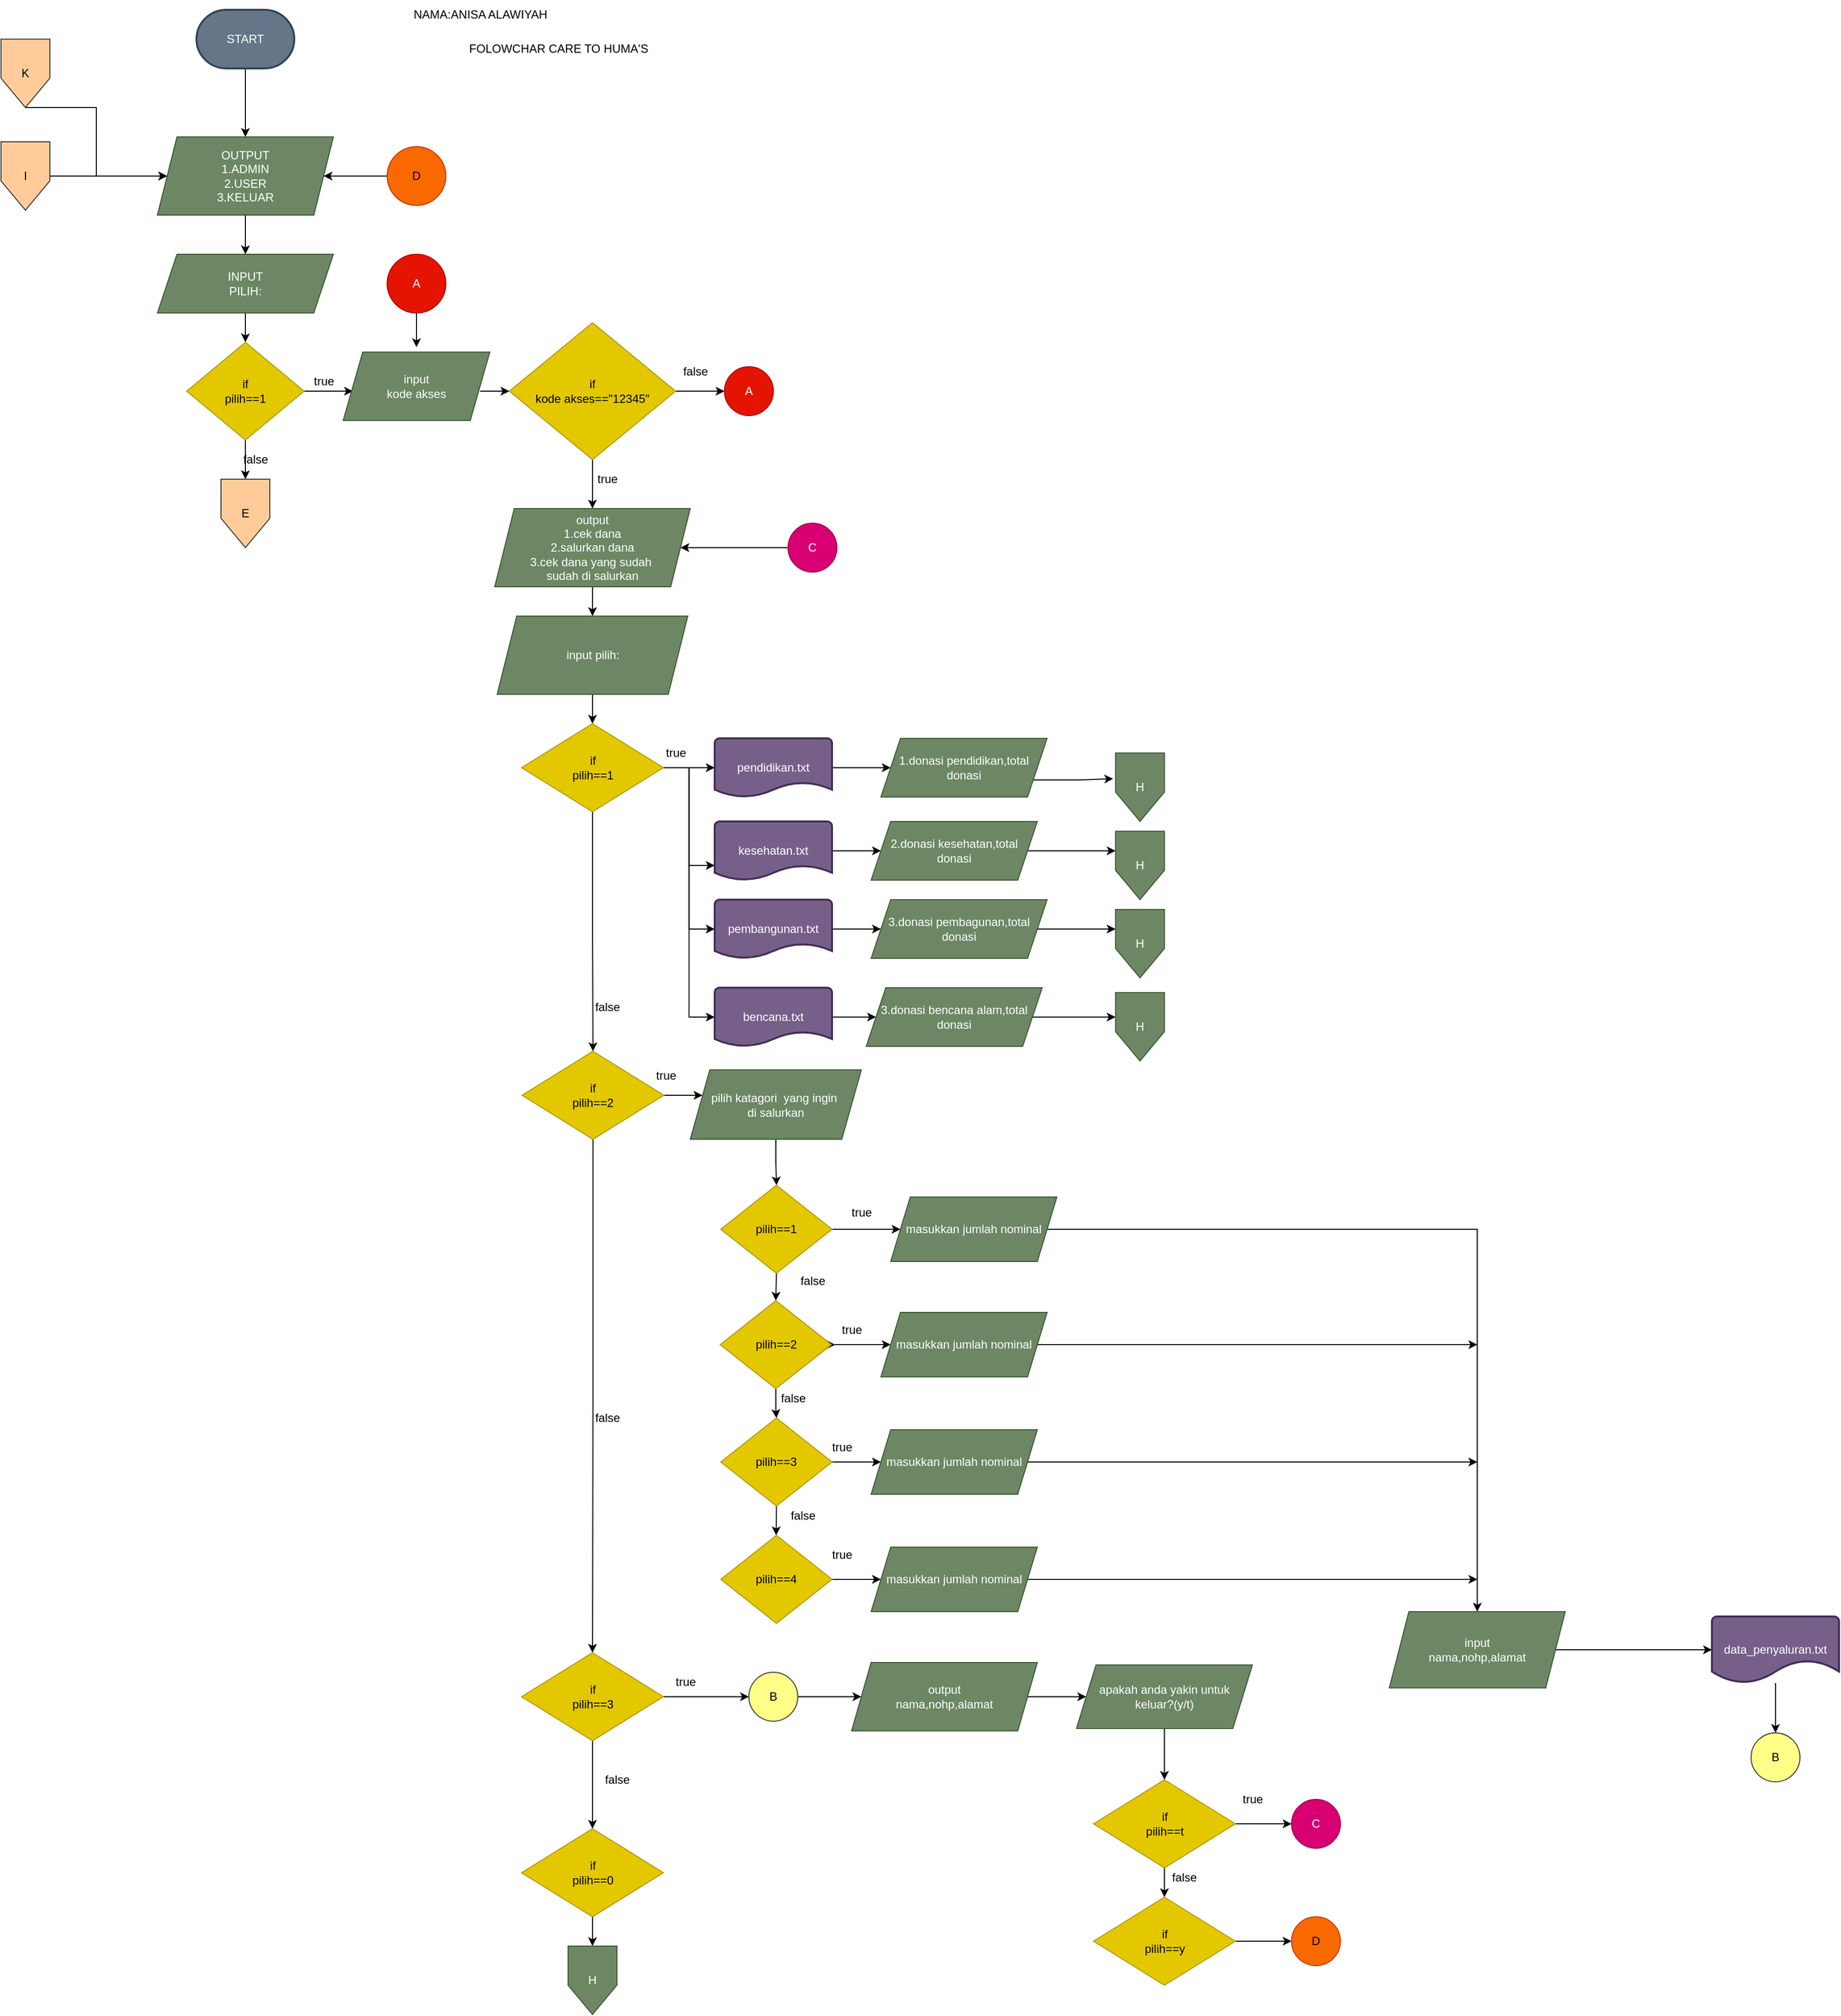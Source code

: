 <mxfile version="20.6.2" type="device" pages="2"><diagram id="C5RBs43oDa-KdzZeNtuy" name="Page-1"><mxGraphModel dx="869" dy="619" grid="1" gridSize="10" guides="1" tooltips="1" connect="1" arrows="1" fold="1" page="1" pageScale="1" pageWidth="827" pageHeight="1169" math="0" shadow="0"><root><mxCell id="WIyWlLk6GJQsqaUBKTNV-0"/><mxCell id="WIyWlLk6GJQsqaUBKTNV-1" parent="WIyWlLk6GJQsqaUBKTNV-0"/><mxCell id="JBUKEuCiyUi5IqIDM1bl-10" style="edgeStyle=orthogonalEdgeStyle;rounded=0;orthogonalLoop=1;jettySize=auto;html=1;exitX=0.5;exitY=1;exitDx=0;exitDy=0;exitPerimeter=0;entryX=0.5;entryY=0;entryDx=0;entryDy=0;" parent="WIyWlLk6GJQsqaUBKTNV-1" source="JBUKEuCiyUi5IqIDM1bl-8" edge="1"><mxGeometry relative="1" as="geometry"><mxPoint x="380" y="150" as="targetPoint"/></mxGeometry></mxCell><mxCell id="JBUKEuCiyUi5IqIDM1bl-8" value="START" style="strokeWidth=2;html=1;shape=mxgraph.flowchart.terminator;whiteSpace=wrap;fillColor=#647687;fontColor=#ffffff;strokeColor=#314354;" parent="WIyWlLk6GJQsqaUBKTNV-1" vertex="1"><mxGeometry x="330" y="20" width="100" height="60" as="geometry"/></mxCell><mxCell id="JBUKEuCiyUi5IqIDM1bl-13" value="" style="edgeStyle=orthogonalEdgeStyle;rounded=0;orthogonalLoop=1;jettySize=auto;html=1;" parent="WIyWlLk6GJQsqaUBKTNV-1" source="JBUKEuCiyUi5IqIDM1bl-11" edge="1"><mxGeometry relative="1" as="geometry"><mxPoint x="380" y="270" as="targetPoint"/></mxGeometry></mxCell><mxCell id="JBUKEuCiyUi5IqIDM1bl-11" value="OUTPUT&lt;br&gt;1.ADMIN&lt;br&gt;2.USER&lt;br&gt;3.KELUAR" style="shape=parallelogram;perimeter=parallelogramPerimeter;whiteSpace=wrap;html=1;fixedSize=1;fillColor=#6d8764;strokeColor=#3A5431;fontColor=#ffffff;" parent="WIyWlLk6GJQsqaUBKTNV-1" vertex="1"><mxGeometry x="290" y="150" width="180" height="80" as="geometry"/></mxCell><mxCell id="JBUKEuCiyUi5IqIDM1bl-18" style="edgeStyle=orthogonalEdgeStyle;rounded=0;orthogonalLoop=1;jettySize=auto;html=1;" parent="WIyWlLk6GJQsqaUBKTNV-1" source="JBUKEuCiyUi5IqIDM1bl-16" target="JBUKEuCiyUi5IqIDM1bl-17" edge="1"><mxGeometry relative="1" as="geometry"/></mxCell><mxCell id="JBUKEuCiyUi5IqIDM1bl-16" value="INPUT&lt;br&gt;PILIH:" style="shape=parallelogram;perimeter=parallelogramPerimeter;whiteSpace=wrap;html=1;fixedSize=1;fillColor=#6d8764;strokeColor=#3A5431;fontColor=#ffffff;" parent="WIyWlLk6GJQsqaUBKTNV-1" vertex="1"><mxGeometry x="290" y="270" width="180" height="60" as="geometry"/></mxCell><mxCell id="JBUKEuCiyUi5IqIDM1bl-21" value="" style="edgeStyle=orthogonalEdgeStyle;rounded=0;orthogonalLoop=1;jettySize=auto;html=1;" parent="WIyWlLk6GJQsqaUBKTNV-1" source="JBUKEuCiyUi5IqIDM1bl-17" edge="1"><mxGeometry relative="1" as="geometry"><mxPoint x="490" y="410" as="targetPoint"/></mxGeometry></mxCell><mxCell id="sPGJIUj-s45_zEW7jISn-1" style="edgeStyle=orthogonalEdgeStyle;rounded=0;orthogonalLoop=1;jettySize=auto;html=1;exitX=0.5;exitY=1;exitDx=0;exitDy=0;entryX=0.5;entryY=0;entryDx=0;entryDy=0;" parent="WIyWlLk6GJQsqaUBKTNV-1" source="JBUKEuCiyUi5IqIDM1bl-17" target="sPGJIUj-s45_zEW7jISn-0" edge="1"><mxGeometry relative="1" as="geometry"/></mxCell><mxCell id="JBUKEuCiyUi5IqIDM1bl-17" value="if&lt;br&gt;pilih==1" style="rhombus;whiteSpace=wrap;html=1;fillColor=#e3c800;fontColor=#000000;strokeColor=#B09500;" parent="WIyWlLk6GJQsqaUBKTNV-1" vertex="1"><mxGeometry x="320" y="360" width="120" height="100" as="geometry"/></mxCell><mxCell id="JBUKEuCiyUi5IqIDM1bl-26" style="edgeStyle=orthogonalEdgeStyle;rounded=0;orthogonalLoop=1;jettySize=auto;html=1;exitX=1;exitY=0.5;exitDx=0;exitDy=0;entryX=0;entryY=0.5;entryDx=0;entryDy=0;" parent="WIyWlLk6GJQsqaUBKTNV-1" target="JBUKEuCiyUi5IqIDM1bl-25" edge="1"><mxGeometry relative="1" as="geometry"><mxPoint x="620" y="410" as="sourcePoint"/></mxGeometry></mxCell><mxCell id="JBUKEuCiyUi5IqIDM1bl-31" style="edgeStyle=orthogonalEdgeStyle;rounded=0;orthogonalLoop=1;jettySize=auto;html=1;entryX=0.5;entryY=0;entryDx=0;entryDy=0;" parent="WIyWlLk6GJQsqaUBKTNV-1" source="JBUKEuCiyUi5IqIDM1bl-25" target="JBUKEuCiyUi5IqIDM1bl-27" edge="1"><mxGeometry relative="1" as="geometry"/></mxCell><mxCell id="JBUKEuCiyUi5IqIDM1bl-39" style="edgeStyle=orthogonalEdgeStyle;rounded=0;orthogonalLoop=1;jettySize=auto;html=1;exitX=1;exitY=0.5;exitDx=0;exitDy=0;entryX=0;entryY=0.5;entryDx=0;entryDy=0;" parent="WIyWlLk6GJQsqaUBKTNV-1" source="JBUKEuCiyUi5IqIDM1bl-25" target="JBUKEuCiyUi5IqIDM1bl-37" edge="1"><mxGeometry relative="1" as="geometry"/></mxCell><mxCell id="JBUKEuCiyUi5IqIDM1bl-25" value="if&lt;br&gt;kode akses==&quot;12345&quot;" style="rhombus;whiteSpace=wrap;html=1;fillColor=#e3c800;fontColor=#000000;strokeColor=#B09500;" parent="WIyWlLk6GJQsqaUBKTNV-1" vertex="1"><mxGeometry x="650" y="340" width="170" height="140" as="geometry"/></mxCell><mxCell id="JBUKEuCiyUi5IqIDM1bl-44" value="" style="edgeStyle=orthogonalEdgeStyle;rounded=0;orthogonalLoop=1;jettySize=auto;html=1;" parent="WIyWlLk6GJQsqaUBKTNV-1" source="JBUKEuCiyUi5IqIDM1bl-27" target="JBUKEuCiyUi5IqIDM1bl-43" edge="1"><mxGeometry relative="1" as="geometry"/></mxCell><mxCell id="JBUKEuCiyUi5IqIDM1bl-27" value="output&lt;br&gt;1.cek dana&lt;br&gt;2.salurkan dana&lt;br&gt;3.cek dana yang sudah&amp;nbsp;&lt;br&gt;sudah di salurkan" style="shape=parallelogram;perimeter=parallelogramPerimeter;whiteSpace=wrap;html=1;fixedSize=1;fillColor=#6d8764;strokeColor=#3A5431;fontColor=#ffffff;" parent="WIyWlLk6GJQsqaUBKTNV-1" vertex="1"><mxGeometry x="635" y="530" width="200" height="80" as="geometry"/></mxCell><mxCell id="JBUKEuCiyUi5IqIDM1bl-37" value="A" style="ellipse;whiteSpace=wrap;html=1;aspect=fixed;fillColor=#e51400;fontColor=#ffffff;strokeColor=#B20000;" parent="WIyWlLk6GJQsqaUBKTNV-1" vertex="1"><mxGeometry x="870" y="385" width="50" height="50" as="geometry"/></mxCell><mxCell id="JBUKEuCiyUi5IqIDM1bl-42" style="edgeStyle=orthogonalEdgeStyle;rounded=0;orthogonalLoop=1;jettySize=auto;html=1;entryX=0.5;entryY=0;entryDx=0;entryDy=0;" parent="WIyWlLk6GJQsqaUBKTNV-1" source="JBUKEuCiyUi5IqIDM1bl-40" edge="1"><mxGeometry relative="1" as="geometry"><mxPoint x="555" y="365" as="targetPoint"/></mxGeometry></mxCell><mxCell id="JBUKEuCiyUi5IqIDM1bl-40" value="A" style="ellipse;whiteSpace=wrap;html=1;aspect=fixed;fillColor=#e51400;fontColor=#ffffff;strokeColor=#B20000;" parent="WIyWlLk6GJQsqaUBKTNV-1" vertex="1"><mxGeometry x="525" y="270" width="60" height="60" as="geometry"/></mxCell><mxCell id="JBUKEuCiyUi5IqIDM1bl-47" value="" style="edgeStyle=orthogonalEdgeStyle;rounded=0;orthogonalLoop=1;jettySize=auto;html=1;" parent="WIyWlLk6GJQsqaUBKTNV-1" source="JBUKEuCiyUi5IqIDM1bl-43" target="JBUKEuCiyUi5IqIDM1bl-46" edge="1"><mxGeometry relative="1" as="geometry"/></mxCell><mxCell id="JBUKEuCiyUi5IqIDM1bl-43" value="input pilih:" style="shape=parallelogram;perimeter=parallelogramPerimeter;whiteSpace=wrap;html=1;fixedSize=1;fillColor=#6d8764;strokeColor=#3A5431;fontColor=#ffffff;" parent="WIyWlLk6GJQsqaUBKTNV-1" vertex="1"><mxGeometry x="637.5" y="640" width="195" height="80" as="geometry"/></mxCell><mxCell id="JBUKEuCiyUi5IqIDM1bl-45" style="edgeStyle=orthogonalEdgeStyle;rounded=0;orthogonalLoop=1;jettySize=auto;html=1;exitX=0.5;exitY=1;exitDx=0;exitDy=0;" parent="WIyWlLk6GJQsqaUBKTNV-1" source="JBUKEuCiyUi5IqIDM1bl-43" target="JBUKEuCiyUi5IqIDM1bl-43" edge="1"><mxGeometry relative="1" as="geometry"/></mxCell><mxCell id="JBUKEuCiyUi5IqIDM1bl-61" style="edgeStyle=orthogonalEdgeStyle;rounded=0;orthogonalLoop=1;jettySize=auto;html=1;exitX=1;exitY=0.5;exitDx=0;exitDy=0;entryX=0;entryY=0.5;entryDx=0;entryDy=0;entryPerimeter=0;" parent="WIyWlLk6GJQsqaUBKTNV-1" source="JBUKEuCiyUi5IqIDM1bl-46" target="JBUKEuCiyUi5IqIDM1bl-48" edge="1"><mxGeometry relative="1" as="geometry"><Array as="points"><mxPoint x="860" y="795"/></Array></mxGeometry></mxCell><mxCell id="JBUKEuCiyUi5IqIDM1bl-63" style="edgeStyle=orthogonalEdgeStyle;rounded=0;orthogonalLoop=1;jettySize=auto;html=1;exitX=1;exitY=0.5;exitDx=0;exitDy=0;entryX=0;entryY=0.75;entryDx=0;entryDy=0;entryPerimeter=0;" parent="WIyWlLk6GJQsqaUBKTNV-1" source="JBUKEuCiyUi5IqIDM1bl-46" target="JBUKEuCiyUi5IqIDM1bl-50" edge="1"><mxGeometry relative="1" as="geometry"/></mxCell><mxCell id="JBUKEuCiyUi5IqIDM1bl-64" style="edgeStyle=orthogonalEdgeStyle;rounded=0;orthogonalLoop=1;jettySize=auto;html=1;exitX=1;exitY=0.5;exitDx=0;exitDy=0;entryX=0;entryY=0.5;entryDx=0;entryDy=0;entryPerimeter=0;" parent="WIyWlLk6GJQsqaUBKTNV-1" source="JBUKEuCiyUi5IqIDM1bl-46" target="JBUKEuCiyUi5IqIDM1bl-51" edge="1"><mxGeometry relative="1" as="geometry"/></mxCell><mxCell id="JBUKEuCiyUi5IqIDM1bl-65" style="edgeStyle=orthogonalEdgeStyle;rounded=0;orthogonalLoop=1;jettySize=auto;html=1;exitX=1;exitY=0.5;exitDx=0;exitDy=0;entryX=0;entryY=0.5;entryDx=0;entryDy=0;entryPerimeter=0;" parent="WIyWlLk6GJQsqaUBKTNV-1" source="JBUKEuCiyUi5IqIDM1bl-46" target="JBUKEuCiyUi5IqIDM1bl-49" edge="1"><mxGeometry relative="1" as="geometry"/></mxCell><mxCell id="JBUKEuCiyUi5IqIDM1bl-78" style="edgeStyle=orthogonalEdgeStyle;rounded=0;orthogonalLoop=1;jettySize=auto;html=1;exitX=0.5;exitY=1;exitDx=0;exitDy=0;" parent="WIyWlLk6GJQsqaUBKTNV-1" source="JBUKEuCiyUi5IqIDM1bl-46" target="JBUKEuCiyUi5IqIDM1bl-77" edge="1"><mxGeometry relative="1" as="geometry"/></mxCell><mxCell id="JBUKEuCiyUi5IqIDM1bl-46" value="if&lt;br&gt;pilih==1" style="rhombus;whiteSpace=wrap;html=1;fillColor=#e3c800;fontColor=#000000;strokeColor=#B09500;" parent="WIyWlLk6GJQsqaUBKTNV-1" vertex="1"><mxGeometry x="662.5" y="750" width="145" height="90" as="geometry"/></mxCell><mxCell id="JBUKEuCiyUi5IqIDM1bl-68" style="edgeStyle=orthogonalEdgeStyle;rounded=0;orthogonalLoop=1;jettySize=auto;html=1;" parent="WIyWlLk6GJQsqaUBKTNV-1" source="JBUKEuCiyUi5IqIDM1bl-48" target="JBUKEuCiyUi5IqIDM1bl-66" edge="1"><mxGeometry relative="1" as="geometry"/></mxCell><mxCell id="JBUKEuCiyUi5IqIDM1bl-48" value="pendidikan.txt" style="strokeWidth=2;html=1;shape=mxgraph.flowchart.document2;whiteSpace=wrap;size=0.25;fillColor=#76608a;fontColor=#ffffff;strokeColor=#432D57;" parent="WIyWlLk6GJQsqaUBKTNV-1" vertex="1"><mxGeometry x="860" y="765" width="120" height="60" as="geometry"/></mxCell><mxCell id="JBUKEuCiyUi5IqIDM1bl-74" style="edgeStyle=orthogonalEdgeStyle;rounded=0;orthogonalLoop=1;jettySize=auto;html=1;exitX=1;exitY=0.5;exitDx=0;exitDy=0;exitPerimeter=0;entryX=0;entryY=0.5;entryDx=0;entryDy=0;" parent="WIyWlLk6GJQsqaUBKTNV-1" source="JBUKEuCiyUi5IqIDM1bl-49" target="JBUKEuCiyUi5IqIDM1bl-73" edge="1"><mxGeometry relative="1" as="geometry"/></mxCell><mxCell id="JBUKEuCiyUi5IqIDM1bl-49" value="bencana.txt" style="strokeWidth=2;html=1;shape=mxgraph.flowchart.document2;whiteSpace=wrap;size=0.25;fillColor=#76608a;fontColor=#ffffff;strokeColor=#432D57;" parent="WIyWlLk6GJQsqaUBKTNV-1" vertex="1"><mxGeometry x="860" y="1020" width="120" height="60" as="geometry"/></mxCell><mxCell id="JBUKEuCiyUi5IqIDM1bl-70" style="edgeStyle=orthogonalEdgeStyle;rounded=0;orthogonalLoop=1;jettySize=auto;html=1;exitX=1;exitY=0.5;exitDx=0;exitDy=0;exitPerimeter=0;entryX=0;entryY=0.5;entryDx=0;entryDy=0;" parent="WIyWlLk6GJQsqaUBKTNV-1" source="JBUKEuCiyUi5IqIDM1bl-50" target="JBUKEuCiyUi5IqIDM1bl-69" edge="1"><mxGeometry relative="1" as="geometry"/></mxCell><mxCell id="JBUKEuCiyUi5IqIDM1bl-50" value="kesehatan.txt" style="strokeWidth=2;html=1;shape=mxgraph.flowchart.document2;whiteSpace=wrap;size=0.25;fillColor=#76608a;fontColor=#ffffff;strokeColor=#432D57;" parent="WIyWlLk6GJQsqaUBKTNV-1" vertex="1"><mxGeometry x="860" y="850" width="120" height="60" as="geometry"/></mxCell><mxCell id="JBUKEuCiyUi5IqIDM1bl-72" style="edgeStyle=orthogonalEdgeStyle;rounded=0;orthogonalLoop=1;jettySize=auto;html=1;exitX=1;exitY=0.5;exitDx=0;exitDy=0;exitPerimeter=0;" parent="WIyWlLk6GJQsqaUBKTNV-1" source="JBUKEuCiyUi5IqIDM1bl-51" target="JBUKEuCiyUi5IqIDM1bl-71" edge="1"><mxGeometry relative="1" as="geometry"/></mxCell><mxCell id="JBUKEuCiyUi5IqIDM1bl-51" value="pembangunan.txt" style="strokeWidth=2;html=1;shape=mxgraph.flowchart.document2;whiteSpace=wrap;size=0.25;fillColor=#76608a;fontColor=#ffffff;strokeColor=#432D57;" parent="WIyWlLk6GJQsqaUBKTNV-1" vertex="1"><mxGeometry x="860" y="930" width="120" height="60" as="geometry"/></mxCell><mxCell id="ilNT61sS1BNoK0krd9eU-4" style="edgeStyle=orthogonalEdgeStyle;rounded=0;orthogonalLoop=1;jettySize=auto;html=1;exitX=1;exitY=0.75;exitDx=0;exitDy=0;entryX=-0.044;entryY=0.706;entryDx=0;entryDy=0;entryPerimeter=0;" parent="WIyWlLk6GJQsqaUBKTNV-1" source="JBUKEuCiyUi5IqIDM1bl-66" edge="1"><mxGeometry relative="1" as="geometry"><mxPoint x="1267.58" y="806.33" as="targetPoint"/></mxGeometry></mxCell><mxCell id="JBUKEuCiyUi5IqIDM1bl-66" value="1.donasi pendidikan,total donasi" style="shape=parallelogram;perimeter=parallelogramPerimeter;whiteSpace=wrap;html=1;fixedSize=1;fillColor=#6d8764;strokeColor=#3A5431;fontColor=#ffffff;" parent="WIyWlLk6GJQsqaUBKTNV-1" vertex="1"><mxGeometry x="1030" y="765" width="170" height="60" as="geometry"/></mxCell><mxCell id="ilNT61sS1BNoK0krd9eU-10" style="edgeStyle=orthogonalEdgeStyle;rounded=0;orthogonalLoop=1;jettySize=auto;html=1;exitX=1;exitY=0.5;exitDx=0;exitDy=0;" parent="WIyWlLk6GJQsqaUBKTNV-1" source="JBUKEuCiyUi5IqIDM1bl-69" edge="1"><mxGeometry relative="1" as="geometry"><mxPoint x="1270" y="880" as="targetPoint"/></mxGeometry></mxCell><mxCell id="JBUKEuCiyUi5IqIDM1bl-69" value="2.donasi kesehatan,total donasi" style="shape=parallelogram;perimeter=parallelogramPerimeter;whiteSpace=wrap;html=1;fixedSize=1;fillColor=#6d8764;strokeColor=#3A5431;fontColor=#ffffff;" parent="WIyWlLk6GJQsqaUBKTNV-1" vertex="1"><mxGeometry x="1020" y="850" width="170" height="60" as="geometry"/></mxCell><mxCell id="ilNT61sS1BNoK0krd9eU-11" style="edgeStyle=orthogonalEdgeStyle;rounded=0;orthogonalLoop=1;jettySize=auto;html=1;exitX=1;exitY=0.5;exitDx=0;exitDy=0;entryX=0;entryY=0.5;entryDx=0;entryDy=0;" parent="WIyWlLk6GJQsqaUBKTNV-1" source="JBUKEuCiyUi5IqIDM1bl-71" edge="1"><mxGeometry relative="1" as="geometry"><mxPoint x="1270" y="960" as="targetPoint"/></mxGeometry></mxCell><mxCell id="JBUKEuCiyUi5IqIDM1bl-71" value="3.donasi pembagunan,total donasi" style="shape=parallelogram;perimeter=parallelogramPerimeter;whiteSpace=wrap;html=1;fixedSize=1;fillColor=#6d8764;strokeColor=#3A5431;fontColor=#ffffff;" parent="WIyWlLk6GJQsqaUBKTNV-1" vertex="1"><mxGeometry x="1020" y="930" width="180" height="60" as="geometry"/></mxCell><mxCell id="ilNT61sS1BNoK0krd9eU-14" style="edgeStyle=orthogonalEdgeStyle;rounded=0;orthogonalLoop=1;jettySize=auto;html=1;exitX=1;exitY=0.5;exitDx=0;exitDy=0;entryX=0;entryY=0.5;entryDx=0;entryDy=0;" parent="WIyWlLk6GJQsqaUBKTNV-1" source="JBUKEuCiyUi5IqIDM1bl-73" edge="1"><mxGeometry relative="1" as="geometry"><mxPoint x="1270.0" y="1050" as="targetPoint"/></mxGeometry></mxCell><mxCell id="JBUKEuCiyUi5IqIDM1bl-73" value="3.donasi bencana alam,total donasi" style="shape=parallelogram;perimeter=parallelogramPerimeter;whiteSpace=wrap;html=1;fixedSize=1;fillColor=#6d8764;strokeColor=#3A5431;fontColor=#ffffff;" parent="WIyWlLk6GJQsqaUBKTNV-1" vertex="1"><mxGeometry x="1015" y="1020" width="180" height="60" as="geometry"/></mxCell><mxCell id="JBUKEuCiyUi5IqIDM1bl-82" style="edgeStyle=orthogonalEdgeStyle;rounded=0;orthogonalLoop=1;jettySize=auto;html=1;exitX=1;exitY=0.5;exitDx=0;exitDy=0;" parent="WIyWlLk6GJQsqaUBKTNV-1" source="JBUKEuCiyUi5IqIDM1bl-77" edge="1"><mxGeometry relative="1" as="geometry"><mxPoint x="847.5" y="1130" as="targetPoint"/></mxGeometry></mxCell><mxCell id="JBUKEuCiyUi5IqIDM1bl-134" style="edgeStyle=orthogonalEdgeStyle;rounded=0;orthogonalLoop=1;jettySize=auto;html=1;exitX=0.5;exitY=1;exitDx=0;exitDy=0;" parent="WIyWlLk6GJQsqaUBKTNV-1" source="JBUKEuCiyUi5IqIDM1bl-77" target="JBUKEuCiyUi5IqIDM1bl-133" edge="1"><mxGeometry relative="1" as="geometry"/></mxCell><mxCell id="JBUKEuCiyUi5IqIDM1bl-77" value="if&lt;br&gt;pilih==2" style="rhombus;whiteSpace=wrap;html=1;fillColor=#e3c800;fontColor=#000000;strokeColor=#B09500;" parent="WIyWlLk6GJQsqaUBKTNV-1" vertex="1"><mxGeometry x="663" y="1085" width="145" height="90" as="geometry"/></mxCell><mxCell id="JBUKEuCiyUi5IqIDM1bl-88" value="" style="edgeStyle=orthogonalEdgeStyle;rounded=0;orthogonalLoop=1;jettySize=auto;html=1;" parent="WIyWlLk6GJQsqaUBKTNV-1" source="JBUKEuCiyUi5IqIDM1bl-79" target="JBUKEuCiyUi5IqIDM1bl-87" edge="1"><mxGeometry relative="1" as="geometry"/></mxCell><mxCell id="JBUKEuCiyUi5IqIDM1bl-79" value="pilih katagori&amp;nbsp; yang ingin&amp;nbsp;&lt;br&gt;di salurkan" style="shape=parallelogram;perimeter=parallelogramPerimeter;whiteSpace=wrap;html=1;fixedSize=1;fillColor=#6d8764;strokeColor=#3A5431;fontColor=#ffffff;" parent="WIyWlLk6GJQsqaUBKTNV-1" vertex="1"><mxGeometry x="835" y="1104" width="175" height="71" as="geometry"/></mxCell><mxCell id="JBUKEuCiyUi5IqIDM1bl-84" style="edgeStyle=orthogonalEdgeStyle;rounded=0;orthogonalLoop=1;jettySize=auto;html=1;exitX=0.5;exitY=1;exitDx=0;exitDy=0;" parent="WIyWlLk6GJQsqaUBKTNV-1" edge="1"><mxGeometry relative="1" as="geometry"><mxPoint x="1115" y="1172.5" as="sourcePoint"/><mxPoint x="1115" y="1172.5" as="targetPoint"/></mxGeometry></mxCell><mxCell id="JBUKEuCiyUi5IqIDM1bl-93" style="edgeStyle=orthogonalEdgeStyle;rounded=0;orthogonalLoop=1;jettySize=auto;html=1;exitX=1;exitY=0.5;exitDx=0;exitDy=0;" parent="WIyWlLk6GJQsqaUBKTNV-1" source="JBUKEuCiyUi5IqIDM1bl-87" target="JBUKEuCiyUi5IqIDM1bl-90" edge="1"><mxGeometry relative="1" as="geometry"/></mxCell><mxCell id="JBUKEuCiyUi5IqIDM1bl-100" style="edgeStyle=orthogonalEdgeStyle;rounded=0;orthogonalLoop=1;jettySize=auto;html=1;exitX=0.5;exitY=1;exitDx=0;exitDy=0;entryX=0.5;entryY=0;entryDx=0;entryDy=0;" parent="WIyWlLk6GJQsqaUBKTNV-1" source="JBUKEuCiyUi5IqIDM1bl-87" target="JBUKEuCiyUi5IqIDM1bl-94" edge="1"><mxGeometry relative="1" as="geometry"/></mxCell><mxCell id="JBUKEuCiyUi5IqIDM1bl-87" value="pilih==1" style="rhombus;whiteSpace=wrap;html=1;fillColor=#e3c800;fontColor=#000000;strokeColor=#B09500;" parent="WIyWlLk6GJQsqaUBKTNV-1" vertex="1"><mxGeometry x="866.25" y="1222" width="113.75" height="90" as="geometry"/></mxCell><mxCell id="JBUKEuCiyUi5IqIDM1bl-118" style="edgeStyle=orthogonalEdgeStyle;rounded=0;orthogonalLoop=1;jettySize=auto;html=1;exitX=1;exitY=0.5;exitDx=0;exitDy=0;" parent="WIyWlLk6GJQsqaUBKTNV-1" source="JBUKEuCiyUi5IqIDM1bl-90" target="JBUKEuCiyUi5IqIDM1bl-114" edge="1"><mxGeometry relative="1" as="geometry"/></mxCell><mxCell id="JBUKEuCiyUi5IqIDM1bl-90" value="masukkan jumlah nominal" style="shape=parallelogram;perimeter=parallelogramPerimeter;whiteSpace=wrap;html=1;fixedSize=1;fillColor=#6d8764;strokeColor=#3A5431;fontColor=#ffffff;" parent="WIyWlLk6GJQsqaUBKTNV-1" vertex="1"><mxGeometry x="1040" y="1234" width="170" height="66" as="geometry"/></mxCell><mxCell id="JBUKEuCiyUi5IqIDM1bl-101" style="edgeStyle=orthogonalEdgeStyle;rounded=0;orthogonalLoop=1;jettySize=auto;html=1;exitX=0.5;exitY=1;exitDx=0;exitDy=0;" parent="WIyWlLk6GJQsqaUBKTNV-1" source="JBUKEuCiyUi5IqIDM1bl-94" target="JBUKEuCiyUi5IqIDM1bl-95" edge="1"><mxGeometry relative="1" as="geometry"/></mxCell><mxCell id="JBUKEuCiyUi5IqIDM1bl-106" style="edgeStyle=orthogonalEdgeStyle;rounded=0;orthogonalLoop=1;jettySize=auto;html=1;exitX=1;exitY=0.5;exitDx=0;exitDy=0;" parent="WIyWlLk6GJQsqaUBKTNV-1" source="JBUKEuCiyUi5IqIDM1bl-94" edge="1"><mxGeometry relative="1" as="geometry"><mxPoint x="983" y="1385" as="targetPoint"/></mxGeometry></mxCell><mxCell id="JBUKEuCiyUi5IqIDM1bl-110" style="edgeStyle=orthogonalEdgeStyle;rounded=0;orthogonalLoop=1;jettySize=auto;html=1;exitX=1;exitY=0.5;exitDx=0;exitDy=0;" parent="WIyWlLk6GJQsqaUBKTNV-1" source="JBUKEuCiyUi5IqIDM1bl-94" edge="1"><mxGeometry relative="1" as="geometry"><mxPoint x="983" y="1385" as="targetPoint"/></mxGeometry></mxCell><mxCell id="JBUKEuCiyUi5IqIDM1bl-111" style="edgeStyle=orthogonalEdgeStyle;rounded=0;orthogonalLoop=1;jettySize=auto;html=1;exitX=1;exitY=0.5;exitDx=0;exitDy=0;" parent="WIyWlLk6GJQsqaUBKTNV-1" source="JBUKEuCiyUi5IqIDM1bl-94" target="JBUKEuCiyUi5IqIDM1bl-97" edge="1"><mxGeometry relative="1" as="geometry"/></mxCell><mxCell id="JBUKEuCiyUi5IqIDM1bl-94" value="pilih==2" style="rhombus;whiteSpace=wrap;html=1;fillColor=#e3c800;fontColor=#000000;strokeColor=#B09500;" parent="WIyWlLk6GJQsqaUBKTNV-1" vertex="1"><mxGeometry x="865.63" y="1340" width="113.75" height="90" as="geometry"/></mxCell><mxCell id="JBUKEuCiyUi5IqIDM1bl-103" style="edgeStyle=orthogonalEdgeStyle;rounded=0;orthogonalLoop=1;jettySize=auto;html=1;exitX=0.5;exitY=1;exitDx=0;exitDy=0;" parent="WIyWlLk6GJQsqaUBKTNV-1" source="JBUKEuCiyUi5IqIDM1bl-95" edge="1"><mxGeometry relative="1" as="geometry"><mxPoint x="922.875" y="1580" as="targetPoint"/></mxGeometry></mxCell><mxCell id="JBUKEuCiyUi5IqIDM1bl-112" style="edgeStyle=orthogonalEdgeStyle;rounded=0;orthogonalLoop=1;jettySize=auto;html=1;exitX=1;exitY=0.5;exitDx=0;exitDy=0;" parent="WIyWlLk6GJQsqaUBKTNV-1" source="JBUKEuCiyUi5IqIDM1bl-95" target="JBUKEuCiyUi5IqIDM1bl-98" edge="1"><mxGeometry relative="1" as="geometry"/></mxCell><mxCell id="JBUKEuCiyUi5IqIDM1bl-95" value="pilih==3" style="rhombus;whiteSpace=wrap;html=1;fillColor=#e3c800;fontColor=#000000;strokeColor=#B09500;" parent="WIyWlLk6GJQsqaUBKTNV-1" vertex="1"><mxGeometry x="866.25" y="1460" width="113.75" height="90" as="geometry"/></mxCell><mxCell id="JBUKEuCiyUi5IqIDM1bl-113" style="edgeStyle=orthogonalEdgeStyle;rounded=0;orthogonalLoop=1;jettySize=auto;html=1;exitX=1;exitY=0.5;exitDx=0;exitDy=0;entryX=0;entryY=0.5;entryDx=0;entryDy=0;" parent="WIyWlLk6GJQsqaUBKTNV-1" source="JBUKEuCiyUi5IqIDM1bl-96" target="JBUKEuCiyUi5IqIDM1bl-99" edge="1"><mxGeometry relative="1" as="geometry"/></mxCell><mxCell id="JBUKEuCiyUi5IqIDM1bl-96" value="pilih==4" style="rhombus;whiteSpace=wrap;html=1;fillColor=#e3c800;fontColor=#000000;strokeColor=#B09500;" parent="WIyWlLk6GJQsqaUBKTNV-1" vertex="1"><mxGeometry x="866.25" y="1580" width="113.75" height="90" as="geometry"/></mxCell><mxCell id="rTHrk9AzXKjggFqSdW-U-7" style="edgeStyle=elbowEdgeStyle;rounded=0;orthogonalLoop=1;jettySize=auto;html=1;exitX=1;exitY=0.5;exitDx=0;exitDy=0;" edge="1" parent="WIyWlLk6GJQsqaUBKTNV-1" source="JBUKEuCiyUi5IqIDM1bl-97"><mxGeometry relative="1" as="geometry"><mxPoint x="1640" y="1385" as="targetPoint"/></mxGeometry></mxCell><mxCell id="JBUKEuCiyUi5IqIDM1bl-97" value="masukkan jumlah nominal" style="shape=parallelogram;perimeter=parallelogramPerimeter;whiteSpace=wrap;html=1;fixedSize=1;fillColor=#6d8764;strokeColor=#3A5431;fontColor=#ffffff;" parent="WIyWlLk6GJQsqaUBKTNV-1" vertex="1"><mxGeometry x="1030" y="1352" width="170" height="66" as="geometry"/></mxCell><mxCell id="rTHrk9AzXKjggFqSdW-U-3" style="edgeStyle=elbowEdgeStyle;rounded=0;orthogonalLoop=1;jettySize=auto;html=1;exitX=1;exitY=0.5;exitDx=0;exitDy=0;" edge="1" parent="WIyWlLk6GJQsqaUBKTNV-1" source="JBUKEuCiyUi5IqIDM1bl-98"><mxGeometry relative="1" as="geometry"><mxPoint x="1640" y="1505" as="targetPoint"/></mxGeometry></mxCell><mxCell id="JBUKEuCiyUi5IqIDM1bl-98" value="masukkan jumlah nominal" style="shape=parallelogram;perimeter=parallelogramPerimeter;whiteSpace=wrap;html=1;fixedSize=1;fillColor=#6d8764;strokeColor=#3A5431;fontColor=#ffffff;" parent="WIyWlLk6GJQsqaUBKTNV-1" vertex="1"><mxGeometry x="1020" y="1472" width="170" height="66" as="geometry"/></mxCell><mxCell id="rTHrk9AzXKjggFqSdW-U-1" style="edgeStyle=elbowEdgeStyle;rounded=0;orthogonalLoop=1;jettySize=auto;html=1;exitX=1;exitY=0.5;exitDx=0;exitDy=0;" edge="1" parent="WIyWlLk6GJQsqaUBKTNV-1" source="JBUKEuCiyUi5IqIDM1bl-99"><mxGeometry relative="1" as="geometry"><mxPoint x="1640" y="1625" as="targetPoint"/></mxGeometry></mxCell><mxCell id="JBUKEuCiyUi5IqIDM1bl-99" value="masukkan jumlah nominal" style="shape=parallelogram;perimeter=parallelogramPerimeter;whiteSpace=wrap;html=1;fixedSize=1;fillColor=#6d8764;strokeColor=#3A5431;fontColor=#ffffff;" parent="WIyWlLk6GJQsqaUBKTNV-1" vertex="1"><mxGeometry x="1020" y="1592" width="170" height="66" as="geometry"/></mxCell><mxCell id="JBUKEuCiyUi5IqIDM1bl-132" style="edgeStyle=orthogonalEdgeStyle;rounded=0;orthogonalLoop=1;jettySize=auto;html=1;exitX=1;exitY=0.5;exitDx=0;exitDy=0;entryX=0;entryY=0.5;entryDx=0;entryDy=0;entryPerimeter=0;" parent="WIyWlLk6GJQsqaUBKTNV-1" source="JBUKEuCiyUi5IqIDM1bl-114" target="JBUKEuCiyUi5IqIDM1bl-125" edge="1"><mxGeometry relative="1" as="geometry"/></mxCell><mxCell id="JBUKEuCiyUi5IqIDM1bl-114" value="input&lt;br&gt;nama,nohp,alamat" style="shape=parallelogram;perimeter=parallelogramPerimeter;whiteSpace=wrap;html=1;fixedSize=1;fillColor=#6d8764;strokeColor=#3A5431;fontColor=#ffffff;" parent="WIyWlLk6GJQsqaUBKTNV-1" vertex="1"><mxGeometry x="1550" y="1658" width="180" height="78" as="geometry"/></mxCell><mxCell id="JBUKEuCiyUi5IqIDM1bl-145" style="edgeStyle=orthogonalEdgeStyle;rounded=0;orthogonalLoop=1;jettySize=auto;html=1;entryX=0.5;entryY=0;entryDx=0;entryDy=0;" parent="WIyWlLk6GJQsqaUBKTNV-1" source="JBUKEuCiyUi5IqIDM1bl-125" target="JBUKEuCiyUi5IqIDM1bl-140" edge="1"><mxGeometry relative="1" as="geometry"/></mxCell><mxCell id="JBUKEuCiyUi5IqIDM1bl-125" value="data_penyaluran.txt" style="strokeWidth=2;html=1;shape=mxgraph.flowchart.document2;whiteSpace=wrap;size=0.343;fillColor=#76608a;fontColor=#ffffff;strokeColor=#432D57;" parent="WIyWlLk6GJQsqaUBKTNV-1" vertex="1"><mxGeometry x="1880" y="1663" width="130" height="68" as="geometry"/></mxCell><mxCell id="JBUKEuCiyUi5IqIDM1bl-149" style="edgeStyle=orthogonalEdgeStyle;rounded=0;orthogonalLoop=1;jettySize=auto;html=1;exitX=1;exitY=0.5;exitDx=0;exitDy=0;entryX=0;entryY=0.5;entryDx=0;entryDy=0;" parent="WIyWlLk6GJQsqaUBKTNV-1" source="JBUKEuCiyUi5IqIDM1bl-133" target="JBUKEuCiyUi5IqIDM1bl-146" edge="1"><mxGeometry relative="1" as="geometry"/></mxCell><mxCell id="WpwFFLUJPco2VobgdBOy-1" style="edgeStyle=orthogonalEdgeStyle;rounded=0;orthogonalLoop=1;jettySize=auto;html=1;exitX=0.5;exitY=1;exitDx=0;exitDy=0;entryX=0.5;entryY=0;entryDx=0;entryDy=0;" parent="WIyWlLk6GJQsqaUBKTNV-1" source="JBUKEuCiyUi5IqIDM1bl-133" target="WpwFFLUJPco2VobgdBOy-0" edge="1"><mxGeometry relative="1" as="geometry"/></mxCell><mxCell id="JBUKEuCiyUi5IqIDM1bl-133" value="if&lt;br&gt;pilih==3" style="rhombus;whiteSpace=wrap;html=1;fillColor=#e3c800;fontColor=#000000;strokeColor=#B09500;" parent="WIyWlLk6GJQsqaUBKTNV-1" vertex="1"><mxGeometry x="662.5" y="1700" width="145" height="90" as="geometry"/></mxCell><mxCell id="JBUKEuCiyUi5IqIDM1bl-140" value="B" style="ellipse;whiteSpace=wrap;html=1;aspect=fixed;fillColor=#ffff88;strokeColor=#36393d;" parent="WIyWlLk6GJQsqaUBKTNV-1" vertex="1"><mxGeometry x="1920" y="1782" width="50" height="50" as="geometry"/></mxCell><mxCell id="JBUKEuCiyUi5IqIDM1bl-151" style="edgeStyle=orthogonalEdgeStyle;rounded=0;orthogonalLoop=1;jettySize=auto;html=1;exitX=1;exitY=0.5;exitDx=0;exitDy=0;" parent="WIyWlLk6GJQsqaUBKTNV-1" source="JBUKEuCiyUi5IqIDM1bl-146" target="JBUKEuCiyUi5IqIDM1bl-150" edge="1"><mxGeometry relative="1" as="geometry"/></mxCell><mxCell id="JBUKEuCiyUi5IqIDM1bl-146" value="B" style="ellipse;whiteSpace=wrap;html=1;aspect=fixed;fillColor=#ffff88;strokeColor=#36393d;" parent="WIyWlLk6GJQsqaUBKTNV-1" vertex="1"><mxGeometry x="895" y="1720" width="50" height="50" as="geometry"/></mxCell><mxCell id="JBUKEuCiyUi5IqIDM1bl-157" style="edgeStyle=orthogonalEdgeStyle;rounded=0;orthogonalLoop=1;jettySize=auto;html=1;exitX=1;exitY=0.5;exitDx=0;exitDy=0;" parent="WIyWlLk6GJQsqaUBKTNV-1" source="JBUKEuCiyUi5IqIDM1bl-150" target="JBUKEuCiyUi5IqIDM1bl-152" edge="1"><mxGeometry relative="1" as="geometry"/></mxCell><mxCell id="JBUKEuCiyUi5IqIDM1bl-150" value="output&lt;br&gt;nama,nohp,alamat" style="shape=parallelogram;perimeter=parallelogramPerimeter;whiteSpace=wrap;html=1;fixedSize=1;fillColor=#6d8764;strokeColor=#3A5431;fontColor=#ffffff;" parent="WIyWlLk6GJQsqaUBKTNV-1" vertex="1"><mxGeometry x="1000" y="1710" width="190" height="70" as="geometry"/></mxCell><mxCell id="JBUKEuCiyUi5IqIDM1bl-161" style="edgeStyle=orthogonalEdgeStyle;rounded=0;orthogonalLoop=1;jettySize=auto;html=1;exitX=0.5;exitY=1;exitDx=0;exitDy=0;entryX=0.5;entryY=0;entryDx=0;entryDy=0;" parent="WIyWlLk6GJQsqaUBKTNV-1" source="JBUKEuCiyUi5IqIDM1bl-152" target="JBUKEuCiyUi5IqIDM1bl-160" edge="1"><mxGeometry relative="1" as="geometry"/></mxCell><mxCell id="JBUKEuCiyUi5IqIDM1bl-152" value="apakah anda yakin untuk&lt;br&gt;keluar?(y/t)" style="shape=parallelogram;perimeter=parallelogramPerimeter;whiteSpace=wrap;html=1;fixedSize=1;fillColor=#6d8764;strokeColor=#3A5431;fontColor=#ffffff;" parent="WIyWlLk6GJQsqaUBKTNV-1" vertex="1"><mxGeometry x="1230" y="1712.5" width="180" height="65" as="geometry"/></mxCell><mxCell id="JBUKEuCiyUi5IqIDM1bl-163" style="edgeStyle=orthogonalEdgeStyle;rounded=0;orthogonalLoop=1;jettySize=auto;html=1;exitX=0.5;exitY=1;exitDx=0;exitDy=0;entryX=0.5;entryY=0;entryDx=0;entryDy=0;" parent="WIyWlLk6GJQsqaUBKTNV-1" source="JBUKEuCiyUi5IqIDM1bl-160" target="JBUKEuCiyUi5IqIDM1bl-162" edge="1"><mxGeometry relative="1" as="geometry"/></mxCell><mxCell id="JBUKEuCiyUi5IqIDM1bl-167" style="edgeStyle=orthogonalEdgeStyle;rounded=0;orthogonalLoop=1;jettySize=auto;html=1;exitX=1;exitY=0.5;exitDx=0;exitDy=0;entryX=0;entryY=0.5;entryDx=0;entryDy=0;" parent="WIyWlLk6GJQsqaUBKTNV-1" source="JBUKEuCiyUi5IqIDM1bl-160" edge="1"><mxGeometry relative="1" as="geometry"><mxPoint x="1450" y="1875" as="targetPoint"/></mxGeometry></mxCell><mxCell id="JBUKEuCiyUi5IqIDM1bl-160" value="if&lt;br&gt;pilih==t" style="rhombus;whiteSpace=wrap;html=1;fillColor=#e3c800;fontColor=#000000;strokeColor=#B09500;" parent="WIyWlLk6GJQsqaUBKTNV-1" vertex="1"><mxGeometry x="1247.5" y="1830" width="145" height="90" as="geometry"/></mxCell><mxCell id="JBUKEuCiyUi5IqIDM1bl-169" style="edgeStyle=orthogonalEdgeStyle;rounded=0;orthogonalLoop=1;jettySize=auto;html=1;exitX=1;exitY=0.5;exitDx=0;exitDy=0;" parent="WIyWlLk6GJQsqaUBKTNV-1" source="JBUKEuCiyUi5IqIDM1bl-162" target="JBUKEuCiyUi5IqIDM1bl-168" edge="1"><mxGeometry relative="1" as="geometry"/></mxCell><mxCell id="JBUKEuCiyUi5IqIDM1bl-162" value="if&lt;br&gt;pilih==y" style="rhombus;whiteSpace=wrap;html=1;fillColor=#e3c800;fontColor=#000000;strokeColor=#B09500;" parent="WIyWlLk6GJQsqaUBKTNV-1" vertex="1"><mxGeometry x="1247.5" y="1950" width="145" height="90" as="geometry"/></mxCell><mxCell id="JBUKEuCiyUi5IqIDM1bl-168" value="D" style="ellipse;whiteSpace=wrap;html=1;aspect=fixed;fillColor=#fa6800;fontColor=#000000;strokeColor=#C73500;" parent="WIyWlLk6GJQsqaUBKTNV-1" vertex="1"><mxGeometry x="1450" y="1970" width="50" height="50" as="geometry"/></mxCell><mxCell id="JBUKEuCiyUi5IqIDM1bl-170" value="C" style="ellipse;whiteSpace=wrap;html=1;aspect=fixed;fillColor=#d80073;fontColor=#ffffff;strokeColor=#A50040;" parent="WIyWlLk6GJQsqaUBKTNV-1" vertex="1"><mxGeometry x="1450" y="1850" width="50" height="50" as="geometry"/></mxCell><mxCell id="ilNT61sS1BNoK0krd9eU-17" value="" style="edgeStyle=orthogonalEdgeStyle;rounded=0;orthogonalLoop=1;jettySize=auto;html=1;" parent="WIyWlLk6GJQsqaUBKTNV-1" source="JBUKEuCiyUi5IqIDM1bl-171" target="JBUKEuCiyUi5IqIDM1bl-27" edge="1"><mxGeometry relative="1" as="geometry"/></mxCell><mxCell id="JBUKEuCiyUi5IqIDM1bl-171" value="C" style="ellipse;whiteSpace=wrap;html=1;aspect=fixed;fillColor=#d80073;fontColor=#ffffff;strokeColor=#A50040;" parent="WIyWlLk6GJQsqaUBKTNV-1" vertex="1"><mxGeometry x="935" y="545" width="50" height="50" as="geometry"/></mxCell><mxCell id="sPGJIUj-s45_zEW7jISn-0" value="E" style="shape=offPageConnector;whiteSpace=wrap;html=1;size=0.429;fillColor=#ffcc99;strokeColor=#36393d;" parent="WIyWlLk6GJQsqaUBKTNV-1" vertex="1"><mxGeometry x="355" y="500" width="50" height="70" as="geometry"/></mxCell><mxCell id="ilNT61sS1BNoK0krd9eU-19" value="" style="edgeStyle=orthogonalEdgeStyle;rounded=0;orthogonalLoop=1;jettySize=auto;html=1;" parent="WIyWlLk6GJQsqaUBKTNV-1" source="ilNT61sS1BNoK0krd9eU-18" target="JBUKEuCiyUi5IqIDM1bl-11" edge="1"><mxGeometry relative="1" as="geometry"/></mxCell><mxCell id="ilNT61sS1BNoK0krd9eU-18" value="D" style="ellipse;whiteSpace=wrap;html=1;aspect=fixed;fillColor=#fa6800;fontColor=#000000;strokeColor=#C73500;" parent="WIyWlLk6GJQsqaUBKTNV-1" vertex="1"><mxGeometry x="525" y="160" width="60" height="60" as="geometry"/></mxCell><mxCell id="WpwFFLUJPco2VobgdBOy-9" style="edgeStyle=orthogonalEdgeStyle;rounded=0;orthogonalLoop=1;jettySize=auto;html=1;exitX=0.5;exitY=1;exitDx=0;exitDy=0;entryX=0.5;entryY=0;entryDx=0;entryDy=0;" parent="WIyWlLk6GJQsqaUBKTNV-1" source="WpwFFLUJPco2VobgdBOy-0" target="WpwFFLUJPco2VobgdBOy-8" edge="1"><mxGeometry relative="1" as="geometry"/></mxCell><mxCell id="WpwFFLUJPco2VobgdBOy-0" value="if&lt;br&gt;pilih==0" style="rhombus;whiteSpace=wrap;html=1;fillColor=#e3c800;fontColor=#000000;strokeColor=#B09500;" parent="WIyWlLk6GJQsqaUBKTNV-1" vertex="1"><mxGeometry x="662.5" y="1880" width="145" height="90" as="geometry"/></mxCell><mxCell id="WpwFFLUJPco2VobgdBOy-8" value="H" style="shape=offPageConnector;whiteSpace=wrap;html=1;size=0.429;fillColor=#6d8764;fontColor=#ffffff;strokeColor=#3A5431;" parent="WIyWlLk6GJQsqaUBKTNV-1" vertex="1"><mxGeometry x="710" y="2000" width="50" height="70" as="geometry"/></mxCell><mxCell id="09JksoO5l6Z-Kh2jbUf_-0" value="H" style="shape=offPageConnector;whiteSpace=wrap;html=1;size=0.429;fillColor=#6d8764;fontColor=#ffffff;strokeColor=#3A5431;" parent="WIyWlLk6GJQsqaUBKTNV-1" vertex="1"><mxGeometry x="1270" y="780" width="50" height="70" as="geometry"/></mxCell><mxCell id="Ps15mlyLbk2ljag3XPKR-0" value="input&lt;br&gt;kode akses" style="shape=parallelogram;perimeter=parallelogramPerimeter;whiteSpace=wrap;html=1;fixedSize=1;fillColor=#6d8764;strokeColor=#3A5431;fontColor=#ffffff;" parent="WIyWlLk6GJQsqaUBKTNV-1" vertex="1"><mxGeometry x="480" y="370" width="150" height="70" as="geometry"/></mxCell><mxCell id="Ps15mlyLbk2ljag3XPKR-5" value="H" style="shape=offPageConnector;whiteSpace=wrap;html=1;size=0.429;fillColor=#6d8764;fontColor=#ffffff;strokeColor=#3A5431;" parent="WIyWlLk6GJQsqaUBKTNV-1" vertex="1"><mxGeometry x="1270" y="860" width="50" height="70" as="geometry"/></mxCell><mxCell id="Ps15mlyLbk2ljag3XPKR-6" value="H" style="shape=offPageConnector;whiteSpace=wrap;html=1;size=0.429;fillColor=#6d8764;fontColor=#ffffff;strokeColor=#3A5431;" parent="WIyWlLk6GJQsqaUBKTNV-1" vertex="1"><mxGeometry x="1270" y="940" width="50" height="70" as="geometry"/></mxCell><mxCell id="Ps15mlyLbk2ljag3XPKR-7" value="H" style="shape=offPageConnector;whiteSpace=wrap;html=1;size=0.429;fillColor=#6d8764;fontColor=#ffffff;strokeColor=#3A5431;" parent="WIyWlLk6GJQsqaUBKTNV-1" vertex="1"><mxGeometry x="1270" y="1025" width="50" height="70" as="geometry"/></mxCell><mxCell id="MThjUpTEv0fv8nXoenc5-1" value="true" style="text;html=1;align=center;verticalAlign=middle;resizable=0;points=[];autosize=1;strokeColor=none;fillColor=none;" vertex="1" parent="WIyWlLk6GJQsqaUBKTNV-1"><mxGeometry x="440" y="385" width="40" height="30" as="geometry"/></mxCell><mxCell id="MThjUpTEv0fv8nXoenc5-3" value="false" style="text;html=1;align=center;verticalAlign=middle;resizable=0;points=[];autosize=1;strokeColor=none;fillColor=none;" vertex="1" parent="WIyWlLk6GJQsqaUBKTNV-1"><mxGeometry x="365" y="465" width="50" height="30" as="geometry"/></mxCell><mxCell id="MThjUpTEv0fv8nXoenc5-4" value="false" style="text;html=1;align=center;verticalAlign=middle;resizable=0;points=[];autosize=1;strokeColor=none;fillColor=none;" vertex="1" parent="WIyWlLk6GJQsqaUBKTNV-1"><mxGeometry x="815" y="375" width="50" height="30" as="geometry"/></mxCell><mxCell id="MThjUpTEv0fv8nXoenc5-5" value="true" style="text;html=1;align=center;verticalAlign=middle;resizable=0;points=[];autosize=1;strokeColor=none;fillColor=none;" vertex="1" parent="WIyWlLk6GJQsqaUBKTNV-1"><mxGeometry x="730" y="485" width="40" height="30" as="geometry"/></mxCell><mxCell id="MThjUpTEv0fv8nXoenc5-6" value="true" style="text;html=1;align=center;verticalAlign=middle;resizable=0;points=[];autosize=1;strokeColor=none;fillColor=none;" vertex="1" parent="WIyWlLk6GJQsqaUBKTNV-1"><mxGeometry x="800" y="765" width="40" height="30" as="geometry"/></mxCell><mxCell id="MThjUpTEv0fv8nXoenc5-7" value="false" style="text;html=1;align=center;verticalAlign=middle;resizable=0;points=[];autosize=1;strokeColor=none;fillColor=none;" vertex="1" parent="WIyWlLk6GJQsqaUBKTNV-1"><mxGeometry x="725" y="1025" width="50" height="30" as="geometry"/></mxCell><mxCell id="MThjUpTEv0fv8nXoenc5-9" value="true" style="text;html=1;align=center;verticalAlign=middle;resizable=0;points=[];autosize=1;strokeColor=none;fillColor=none;" vertex="1" parent="WIyWlLk6GJQsqaUBKTNV-1"><mxGeometry x="790" y="1095" width="40" height="30" as="geometry"/></mxCell><mxCell id="MThjUpTEv0fv8nXoenc5-11" value="false" style="text;html=1;align=center;verticalAlign=middle;resizable=0;points=[];autosize=1;strokeColor=none;fillColor=none;" vertex="1" parent="WIyWlLk6GJQsqaUBKTNV-1"><mxGeometry x="725" y="1445" width="50" height="30" as="geometry"/></mxCell><mxCell id="MThjUpTEv0fv8nXoenc5-12" value="true" style="text;html=1;align=center;verticalAlign=middle;resizable=0;points=[];autosize=1;strokeColor=none;fillColor=none;" vertex="1" parent="WIyWlLk6GJQsqaUBKTNV-1"><mxGeometry x="810" y="1715" width="40" height="30" as="geometry"/></mxCell><mxCell id="MThjUpTEv0fv8nXoenc5-14" value="false" style="text;html=1;align=center;verticalAlign=middle;resizable=0;points=[];autosize=1;strokeColor=none;fillColor=none;" vertex="1" parent="WIyWlLk6GJQsqaUBKTNV-1"><mxGeometry x="735" y="1815" width="50" height="30" as="geometry"/></mxCell><mxCell id="MThjUpTEv0fv8nXoenc5-16" value="true" style="text;html=1;align=center;verticalAlign=middle;resizable=0;points=[];autosize=1;strokeColor=none;fillColor=none;" vertex="1" parent="WIyWlLk6GJQsqaUBKTNV-1"><mxGeometry x="990" y="1235" width="40" height="30" as="geometry"/></mxCell><mxCell id="MThjUpTEv0fv8nXoenc5-17" value="&amp;nbsp;&amp;nbsp;" style="text;html=1;align=center;verticalAlign=middle;resizable=0;points=[];autosize=1;strokeColor=none;fillColor=none;" vertex="1" parent="WIyWlLk6GJQsqaUBKTNV-1"><mxGeometry x="915" y="1305" width="30" height="30" as="geometry"/></mxCell><mxCell id="MThjUpTEv0fv8nXoenc5-19" value="false" style="text;html=1;align=center;verticalAlign=middle;resizable=0;points=[];autosize=1;strokeColor=none;fillColor=none;" vertex="1" parent="WIyWlLk6GJQsqaUBKTNV-1"><mxGeometry x="935" y="1305" width="50" height="30" as="geometry"/></mxCell><mxCell id="MThjUpTEv0fv8nXoenc5-20" value="true" style="text;html=1;align=center;verticalAlign=middle;resizable=0;points=[];autosize=1;strokeColor=none;fillColor=none;" vertex="1" parent="WIyWlLk6GJQsqaUBKTNV-1"><mxGeometry x="980" y="1355" width="40" height="30" as="geometry"/></mxCell><mxCell id="MThjUpTEv0fv8nXoenc5-21" value="false" style="text;html=1;align=center;verticalAlign=middle;resizable=0;points=[];autosize=1;strokeColor=none;fillColor=none;" vertex="1" parent="WIyWlLk6GJQsqaUBKTNV-1"><mxGeometry x="915" y="1425" width="50" height="30" as="geometry"/></mxCell><mxCell id="MThjUpTEv0fv8nXoenc5-22" value="true" style="text;html=1;align=center;verticalAlign=middle;resizable=0;points=[];autosize=1;strokeColor=none;fillColor=none;" vertex="1" parent="WIyWlLk6GJQsqaUBKTNV-1"><mxGeometry x="970" y="1475" width="40" height="30" as="geometry"/></mxCell><mxCell id="MThjUpTEv0fv8nXoenc5-23" value="false" style="text;html=1;align=center;verticalAlign=middle;resizable=0;points=[];autosize=1;strokeColor=none;fillColor=none;" vertex="1" parent="WIyWlLk6GJQsqaUBKTNV-1"><mxGeometry x="925" y="1545" width="50" height="30" as="geometry"/></mxCell><mxCell id="MThjUpTEv0fv8nXoenc5-24" value="true" style="text;html=1;align=center;verticalAlign=middle;resizable=0;points=[];autosize=1;strokeColor=none;fillColor=none;" vertex="1" parent="WIyWlLk6GJQsqaUBKTNV-1"><mxGeometry x="970" y="1585" width="40" height="30" as="geometry"/></mxCell><mxCell id="MThjUpTEv0fv8nXoenc5-25" value="true" style="text;html=1;align=center;verticalAlign=middle;resizable=0;points=[];autosize=1;strokeColor=none;fillColor=none;" vertex="1" parent="WIyWlLk6GJQsqaUBKTNV-1"><mxGeometry x="1390" y="1835" width="40" height="30" as="geometry"/></mxCell><mxCell id="MThjUpTEv0fv8nXoenc5-26" value="false" style="text;html=1;align=center;verticalAlign=middle;resizable=0;points=[];autosize=1;strokeColor=none;fillColor=none;" vertex="1" parent="WIyWlLk6GJQsqaUBKTNV-1"><mxGeometry x="1315" y="1915" width="50" height="30" as="geometry"/></mxCell><mxCell id="O7QCinIWQ2BZUN9gWO6V-7" style="edgeStyle=orthogonalEdgeStyle;rounded=0;orthogonalLoop=1;jettySize=auto;html=1;exitX=1;exitY=0.5;exitDx=0;exitDy=0;" edge="1" parent="WIyWlLk6GJQsqaUBKTNV-1" source="8M7sCFr7U1c69xeQvlaa-0" target="JBUKEuCiyUi5IqIDM1bl-11"><mxGeometry relative="1" as="geometry"><Array as="points"><mxPoint x="300" y="190"/><mxPoint x="300" y="190"/></Array></mxGeometry></mxCell><mxCell id="8M7sCFr7U1c69xeQvlaa-0" value="I" style="shape=offPageConnector;whiteSpace=wrap;html=1;size=0.429;fillColor=#ffcc99;strokeColor=#36393d;" vertex="1" parent="WIyWlLk6GJQsqaUBKTNV-1"><mxGeometry x="130" y="155" width="50" height="70" as="geometry"/></mxCell><mxCell id="QOuq2YJ00C5fGaqehUzI-1" style="edgeStyle=elbowEdgeStyle;rounded=0;orthogonalLoop=1;jettySize=auto;html=1;exitX=0.5;exitY=1;exitDx=0;exitDy=0;" edge="1" parent="WIyWlLk6GJQsqaUBKTNV-1" source="O7QCinIWQ2BZUN9gWO6V-3"><mxGeometry relative="1" as="geometry"><mxPoint x="300" y="190" as="targetPoint"/></mxGeometry></mxCell><mxCell id="O7QCinIWQ2BZUN9gWO6V-3" value="K" style="shape=offPageConnector;whiteSpace=wrap;html=1;size=0.429;fillColor=#ffcc99;strokeColor=#36393d;" vertex="1" parent="WIyWlLk6GJQsqaUBKTNV-1"><mxGeometry x="130" y="50" width="50" height="70" as="geometry"/></mxCell><mxCell id="H5a1u4jxC6FSN-D7NZwj-1" value="NAMA:ANISA ALAWIYAH" style="text;html=1;align=center;verticalAlign=middle;resizable=0;points=[];autosize=1;strokeColor=none;fillColor=none;" vertex="1" parent="WIyWlLk6GJQsqaUBKTNV-1"><mxGeometry x="540" y="10" width="160" height="30" as="geometry"/></mxCell><mxCell id="H5a1u4jxC6FSN-D7NZwj-2" value="FOLOWCHAR CARE TO HUMA'S" style="text;html=1;align=center;verticalAlign=middle;resizable=0;points=[];autosize=1;strokeColor=none;fillColor=none;" vertex="1" parent="WIyWlLk6GJQsqaUBKTNV-1"><mxGeometry x="595" y="45" width="210" height="30" as="geometry"/></mxCell></root></mxGraphModel></diagram><diagram id="S0BetFteT6NkdiBkFl4s" name="Page-2"><mxGraphModel dx="782" dy="557" grid="1" gridSize="10" guides="1" tooltips="1" connect="1" arrows="1" fold="1" page="1" pageScale="1" pageWidth="850" pageHeight="1100" math="0" shadow="0"><root><mxCell id="0"/><mxCell id="1" parent="0"/><mxCell id="hCwelYlLiJwEpUiA8wR3-7" style="edgeStyle=orthogonalEdgeStyle;rounded=0;orthogonalLoop=1;jettySize=auto;html=1;exitX=0.5;exitY=1;exitDx=0;exitDy=0;entryX=0.5;entryY=0;entryDx=0;entryDy=0;" parent="1" source="zIAuivxvC75wnAy8yR5q-1" target="rYUEEvapc97xjrEwvEdJ-1" edge="1"><mxGeometry relative="1" as="geometry"/></mxCell><mxCell id="zIAuivxvC75wnAy8yR5q-1" value="E" style="shape=offPageConnector;whiteSpace=wrap;html=1;size=0.286;fillColor=#ffcc99;strokeColor=#36393d;" parent="1" vertex="1"><mxGeometry x="330" y="40" width="50" height="70" as="geometry"/></mxCell><mxCell id="fieWXWqgo484ol2Wez5p-3" style="edgeStyle=orthogonalEdgeStyle;rounded=0;orthogonalLoop=1;jettySize=auto;html=1;exitX=1;exitY=0.5;exitDx=0;exitDy=0;" parent="1" source="rYUEEvapc97xjrEwvEdJ-1" target="fieWXWqgo484ol2Wez5p-2" edge="1"><mxGeometry relative="1" as="geometry"/></mxCell><mxCell id="TdrKSy_nRyh6DybOdOAj-57" style="edgeStyle=orthogonalEdgeStyle;rounded=0;orthogonalLoop=1;jettySize=auto;html=1;exitX=0.5;exitY=1;exitDx=0;exitDy=0;" parent="1" source="rYUEEvapc97xjrEwvEdJ-1" target="TdrKSy_nRyh6DybOdOAj-56" edge="1"><mxGeometry relative="1" as="geometry"/></mxCell><mxCell id="rYUEEvapc97xjrEwvEdJ-1" value="if&lt;br&gt;pilih==2" style="rhombus;whiteSpace=wrap;html=1;fillColor=#e3c800;fontColor=#000000;strokeColor=#B09500;" parent="1" vertex="1"><mxGeometry x="283" y="165" width="142.5" height="80" as="geometry"/></mxCell><mxCell id="_2xjdObcn_ob-i8I2US9-1" style="edgeStyle=orthogonalEdgeStyle;rounded=0;orthogonalLoop=1;jettySize=auto;html=1;exitX=0.5;exitY=1;exitDx=0;exitDy=0;entryX=0.5;entryY=0;entryDx=0;entryDy=0;" parent="1" source="fieWXWqgo484ol2Wez5p-2" target="fieWXWqgo484ol2Wez5p-4" edge="1"><mxGeometry relative="1" as="geometry"/></mxCell><mxCell id="fieWXWqgo484ol2Wez5p-2" value="output&lt;br&gt;1.daftar&lt;br&gt;2.login&lt;br&gt;3.info" style="shape=parallelogram;perimeter=parallelogramPerimeter;whiteSpace=wrap;html=1;fixedSize=1;fillColor=#6d8764;strokeColor=#3A5431;fontColor=#ffffff;" parent="1" vertex="1"><mxGeometry x="470" y="170" width="150" height="70" as="geometry"/></mxCell><mxCell id="tEHlB41SgZwBgmoo_c1K-2" style="edgeStyle=orthogonalEdgeStyle;rounded=0;orthogonalLoop=1;jettySize=auto;html=1;exitX=1;exitY=0.5;exitDx=0;exitDy=0;" parent="1" source="fieWXWqgo484ol2Wez5p-4" target="tEHlB41SgZwBgmoo_c1K-1" edge="1"><mxGeometry relative="1" as="geometry"/></mxCell><mxCell id="r-7mijWy_IZ0LuX0Xfr9-3" style="edgeStyle=orthogonalEdgeStyle;rounded=0;orthogonalLoop=1;jettySize=auto;html=1;exitX=0.5;exitY=1;exitDx=0;exitDy=0;entryX=0.5;entryY=0;entryDx=0;entryDy=0;" parent="1" source="fieWXWqgo484ol2Wez5p-4" target="r-7mijWy_IZ0LuX0Xfr9-2" edge="1"><mxGeometry relative="1" as="geometry"/></mxCell><mxCell id="fieWXWqgo484ol2Wez5p-4" value="if&lt;br&gt;pilih==1" style="rhombus;whiteSpace=wrap;html=1;fillColor=#e3c800;fontColor=#000000;strokeColor=#B09500;" parent="1" vertex="1"><mxGeometry x="473.75" y="280" width="142.5" height="90" as="geometry"/></mxCell><mxCell id="tEHlB41SgZwBgmoo_c1K-8" style="edgeStyle=orthogonalEdgeStyle;rounded=0;orthogonalLoop=1;jettySize=auto;html=1;exitX=1;exitY=0.5;exitDx=0;exitDy=0;entryX=0;entryY=0.5;entryDx=0;entryDy=0;entryPerimeter=0;" parent="1" source="tEHlB41SgZwBgmoo_c1K-1" target="tEHlB41SgZwBgmoo_c1K-3" edge="1"><mxGeometry relative="1" as="geometry"/></mxCell><mxCell id="tEHlB41SgZwBgmoo_c1K-1" value="input&lt;br&gt;nama,jeniskelamin,umur&lt;br&gt;nohp,email,usename&lt;br&gt;password" style="shape=parallelogram;perimeter=parallelogramPerimeter;whiteSpace=wrap;html=1;fixedSize=1;fillColor=#6d8764;strokeColor=#3A5431;fontColor=#ffffff;" parent="1" vertex="1"><mxGeometry x="640" y="293.13" width="180" height="63.75" as="geometry"/></mxCell><mxCell id="r-7mijWy_IZ0LuX0Xfr9-1" style="edgeStyle=orthogonalEdgeStyle;rounded=0;orthogonalLoop=1;jettySize=auto;html=1;exitX=1;exitY=0.5;exitDx=0;exitDy=0;exitPerimeter=0;entryX=0;entryY=0.636;entryDx=0;entryDy=0;entryPerimeter=0;" parent="1" source="tEHlB41SgZwBgmoo_c1K-3" target="XaJsqTqN48zJlSx41fvF-1" edge="1"><mxGeometry relative="1" as="geometry"/></mxCell><mxCell id="tEHlB41SgZwBgmoo_c1K-3" value="login.txt" style="strokeWidth=2;html=1;shape=mxgraph.flowchart.document2;whiteSpace=wrap;size=0.25;fillColor=#76608a;fontColor=#ffffff;strokeColor=#432D57;" parent="1" vertex="1"><mxGeometry x="890" y="295.01" width="120" height="60" as="geometry"/></mxCell><mxCell id="XaJsqTqN48zJlSx41fvF-1" value="F" style="ellipse;whiteSpace=wrap;html=1;aspect=fixed;fillColor=#6a00ff;strokeColor=#3700CC;fontColor=#ffffff;" parent="1" vertex="1"><mxGeometry x="1060" y="290" width="54.99" height="54.99" as="geometry"/></mxCell><mxCell id="r-7mijWy_IZ0LuX0Xfr9-9" style="edgeStyle=orthogonalEdgeStyle;rounded=0;orthogonalLoop=1;jettySize=auto;html=1;exitX=1;exitY=0.5;exitDx=0;exitDy=0;" parent="1" source="r-7mijWy_IZ0LuX0Xfr9-2" target="r-7mijWy_IZ0LuX0Xfr9-8" edge="1"><mxGeometry relative="1" as="geometry"/></mxCell><mxCell id="TdrKSy_nRyh6DybOdOAj-49" style="edgeStyle=orthogonalEdgeStyle;rounded=0;orthogonalLoop=1;jettySize=auto;html=1;exitX=0.5;exitY=1;exitDx=0;exitDy=0;" parent="1" source="r-7mijWy_IZ0LuX0Xfr9-2" target="TdrKSy_nRyh6DybOdOAj-48" edge="1"><mxGeometry relative="1" as="geometry"><Array as="points"><mxPoint x="545" y="1250"/><mxPoint x="545" y="1250"/></Array></mxGeometry></mxCell><mxCell id="r-7mijWy_IZ0LuX0Xfr9-2" value="if&lt;br&gt;pilih==2" style="rhombus;whiteSpace=wrap;html=1;fillColor=#e3c800;fontColor=#000000;strokeColor=#B09500;" parent="1" vertex="1"><mxGeometry x="473.75" y="450" width="142.5" height="90" as="geometry"/></mxCell><mxCell id="r-7mijWy_IZ0LuX0Xfr9-14" style="edgeStyle=orthogonalEdgeStyle;rounded=0;orthogonalLoop=1;jettySize=auto;html=1;exitX=1;exitY=0.5;exitDx=0;exitDy=0;entryX=0;entryY=0.5;entryDx=0;entryDy=0;" parent="1" source="r-7mijWy_IZ0LuX0Xfr9-4" target="r-7mijWy_IZ0LuX0Xfr9-13" edge="1"><mxGeometry relative="1" as="geometry"/></mxCell><mxCell id="r-7mijWy_IZ0LuX0Xfr9-4" value="input&lt;br&gt;usename,password" style="shape=parallelogram;perimeter=parallelogramPerimeter;whiteSpace=wrap;html=1;fixedSize=1;fillColor=#6d8764;strokeColor=#3A5431;fontColor=#ffffff;" parent="1" vertex="1"><mxGeometry x="860" y="465" width="160" height="60" as="geometry"/></mxCell><mxCell id="r-7mijWy_IZ0LuX0Xfr9-12" style="edgeStyle=orthogonalEdgeStyle;rounded=0;orthogonalLoop=1;jettySize=auto;html=1;exitX=1;exitY=0.5;exitDx=0;exitDy=0;exitPerimeter=0;" parent="1" source="r-7mijWy_IZ0LuX0Xfr9-8" target="r-7mijWy_IZ0LuX0Xfr9-4" edge="1"><mxGeometry relative="1" as="geometry"/></mxCell><mxCell id="r-7mijWy_IZ0LuX0Xfr9-8" value="login.txt" style="strokeWidth=2;html=1;shape=mxgraph.flowchart.document2;whiteSpace=wrap;size=0.25;fillColor=#76608a;fontColor=#ffffff;strokeColor=#432D57;" parent="1" vertex="1"><mxGeometry x="680" y="465" width="120" height="60" as="geometry"/></mxCell><mxCell id="r-7mijWy_IZ0LuX0Xfr9-17" style="edgeStyle=orthogonalEdgeStyle;rounded=0;orthogonalLoop=1;jettySize=auto;html=1;entryX=0;entryY=0.5;entryDx=0;entryDy=0;" parent="1" source="r-7mijWy_IZ0LuX0Xfr9-13" target="r-7mijWy_IZ0LuX0Xfr9-16" edge="1"><mxGeometry relative="1" as="geometry"/></mxCell><mxCell id="r-7mijWy_IZ0LuX0Xfr9-19" style="edgeStyle=orthogonalEdgeStyle;rounded=0;orthogonalLoop=1;jettySize=auto;html=1;exitX=0.5;exitY=1;exitDx=0;exitDy=0;entryX=0.5;entryY=0;entryDx=0;entryDy=0;" parent="1" source="r-7mijWy_IZ0LuX0Xfr9-13" target="r-7mijWy_IZ0LuX0Xfr9-15" edge="1"><mxGeometry relative="1" as="geometry"/></mxCell><mxCell id="r-7mijWy_IZ0LuX0Xfr9-13" value="if&lt;br&gt;user==login &amp;amp;&amp;amp; password==login" style="rhombus;whiteSpace=wrap;html=1;fillColor=#e3c800;fontColor=#000000;strokeColor=#B09500;" parent="1" vertex="1"><mxGeometry x="1060" y="445" width="170" height="100" as="geometry"/></mxCell><mxCell id="r-7mijWy_IZ0LuX0Xfr9-24" style="edgeStyle=orthogonalEdgeStyle;rounded=0;orthogonalLoop=1;jettySize=auto;html=1;exitX=0.5;exitY=1;exitDx=0;exitDy=0;entryX=0.5;entryY=0;entryDx=0;entryDy=0;" parent="1" source="r-7mijWy_IZ0LuX0Xfr9-15" target="r-7mijWy_IZ0LuX0Xfr9-23" edge="1"><mxGeometry relative="1" as="geometry"/></mxCell><mxCell id="e7uhGJ8pLyHtMwEbK9Lo-12" style="edgeStyle=orthogonalEdgeStyle;rounded=0;orthogonalLoop=1;jettySize=auto;html=1;exitX=1;exitY=0.5;exitDx=0;exitDy=0;entryX=0;entryY=0.5;entryDx=0;entryDy=0;" edge="1" parent="1" source="r-7mijWy_IZ0LuX0Xfr9-15" target="e7uhGJ8pLyHtMwEbK9Lo-10"><mxGeometry relative="1" as="geometry"/></mxCell><mxCell id="r-7mijWy_IZ0LuX0Xfr9-15" value="output&lt;br&gt;katengori bersedekah&lt;br&gt;1.pendidikan&lt;br&gt;2.kesehatan&lt;br&gt;3.pembangunan&lt;br&gt;4.bencana alam" style="shape=parallelogram;perimeter=parallelogramPerimeter;whiteSpace=wrap;html=1;fixedSize=1;fillColor=#6d8764;strokeColor=#3A5431;fontColor=#ffffff;" parent="1" vertex="1"><mxGeometry x="1035" y="580" width="220" height="90" as="geometry"/></mxCell><mxCell id="r-7mijWy_IZ0LuX0Xfr9-16" value="input&lt;br&gt;usename,password" style="shape=parallelogram;perimeter=parallelogramPerimeter;whiteSpace=wrap;html=1;fixedSize=1;fillColor=#6d8764;strokeColor=#3A5431;fontColor=#ffffff;" parent="1" vertex="1"><mxGeometry x="1275" y="465" width="160" height="60" as="geometry"/></mxCell><mxCell id="r-7mijWy_IZ0LuX0Xfr9-18" value="F" style="text;html=1;align=center;verticalAlign=middle;resizable=0;points=[];autosize=1;strokeColor=none;fillColor=none;" parent="1" vertex="1"><mxGeometry x="1235" y="455" width="30" height="30" as="geometry"/></mxCell><mxCell id="6W6Hqwg9RCEn8MKiPuSW-10" style="edgeStyle=orthogonalEdgeStyle;rounded=0;orthogonalLoop=1;jettySize=auto;html=1;exitX=1;exitY=0.5;exitDx=0;exitDy=0;entryX=0;entryY=0.5;entryDx=0;entryDy=0;" parent="1" source="r-7mijWy_IZ0LuX0Xfr9-23" target="6W6Hqwg9RCEn8MKiPuSW-3" edge="1"><mxGeometry relative="1" as="geometry"/></mxCell><mxCell id="6W6Hqwg9RCEn8MKiPuSW-25" style="edgeStyle=orthogonalEdgeStyle;rounded=0;orthogonalLoop=1;jettySize=auto;html=1;exitX=0.5;exitY=1;exitDx=0;exitDy=0;entryX=0.5;entryY=0;entryDx=0;entryDy=0;" parent="1" source="r-7mijWy_IZ0LuX0Xfr9-23" target="6W6Hqwg9RCEn8MKiPuSW-4" edge="1"><mxGeometry relative="1" as="geometry"/></mxCell><mxCell id="r-7mijWy_IZ0LuX0Xfr9-23" value="if&lt;br&gt;pilih==1" style="rhombus;whiteSpace=wrap;html=1;fillColor=#e3c800;fontColor=#000000;strokeColor=#B09500;" parent="1" vertex="1"><mxGeometry x="1073.75" y="710" width="142.5" height="90" as="geometry"/></mxCell><mxCell id="6W6Hqwg9RCEn8MKiPuSW-30" style="edgeStyle=orthogonalEdgeStyle;rounded=0;orthogonalLoop=1;jettySize=auto;html=1;exitX=1;exitY=0.5;exitDx=0;exitDy=0;entryX=0;entryY=0.5;entryDx=0;entryDy=0;entryPerimeter=0;" parent="1" source="6W6Hqwg9RCEn8MKiPuSW-3" target="6W6Hqwg9RCEn8MKiPuSW-21" edge="1"><mxGeometry relative="1" as="geometry"/></mxCell><mxCell id="6W6Hqwg9RCEn8MKiPuSW-3" value="input&lt;br&gt;masuakan jumlah nominal&lt;br&gt;untuk bersedekah&amp;nbsp;" style="shape=parallelogram;perimeter=parallelogramPerimeter;whiteSpace=wrap;html=1;fixedSize=1;fillColor=#6d8764;strokeColor=#3A5431;fontColor=#ffffff;" parent="1" vertex="1"><mxGeometry x="1285" y="717.5" width="185" height="75" as="geometry"/></mxCell><mxCell id="6W6Hqwg9RCEn8MKiPuSW-11" style="edgeStyle=orthogonalEdgeStyle;rounded=0;orthogonalLoop=1;jettySize=auto;html=1;exitX=1;exitY=0.5;exitDx=0;exitDy=0;entryX=0.027;entryY=0.6;entryDx=0;entryDy=0;entryPerimeter=0;" parent="1" source="6W6Hqwg9RCEn8MKiPuSW-4" target="6W6Hqwg9RCEn8MKiPuSW-7" edge="1"><mxGeometry relative="1" as="geometry"/></mxCell><mxCell id="6W6Hqwg9RCEn8MKiPuSW-26" style="edgeStyle=orthogonalEdgeStyle;rounded=0;orthogonalLoop=1;jettySize=auto;html=1;exitX=0.5;exitY=1;exitDx=0;exitDy=0;entryX=0.5;entryY=0;entryDx=0;entryDy=0;" parent="1" source="6W6Hqwg9RCEn8MKiPuSW-4" target="6W6Hqwg9RCEn8MKiPuSW-5" edge="1"><mxGeometry relative="1" as="geometry"/></mxCell><mxCell id="6W6Hqwg9RCEn8MKiPuSW-4" value="if&lt;br&gt;pilih==2" style="rhombus;whiteSpace=wrap;html=1;fillColor=#e3c800;fontColor=#000000;strokeColor=#B09500;" parent="1" vertex="1"><mxGeometry x="1073.75" y="820" width="142.5" height="90" as="geometry"/></mxCell><mxCell id="6W6Hqwg9RCEn8MKiPuSW-13" style="edgeStyle=orthogonalEdgeStyle;rounded=0;orthogonalLoop=1;jettySize=auto;html=1;exitX=1;exitY=0.5;exitDx=0;exitDy=0;entryX=0.041;entryY=0.4;entryDx=0;entryDy=0;entryPerimeter=0;" parent="1" source="6W6Hqwg9RCEn8MKiPuSW-5" target="6W6Hqwg9RCEn8MKiPuSW-8" edge="1"><mxGeometry relative="1" as="geometry"/></mxCell><mxCell id="6W6Hqwg9RCEn8MKiPuSW-27" style="edgeStyle=orthogonalEdgeStyle;rounded=0;orthogonalLoop=1;jettySize=auto;html=1;exitX=0.5;exitY=1;exitDx=0;exitDy=0;entryX=0.5;entryY=0;entryDx=0;entryDy=0;" parent="1" source="6W6Hqwg9RCEn8MKiPuSW-5" target="6W6Hqwg9RCEn8MKiPuSW-6" edge="1"><mxGeometry relative="1" as="geometry"/></mxCell><mxCell id="6W6Hqwg9RCEn8MKiPuSW-5" value="if&lt;br&gt;pilih==3" style="rhombus;whiteSpace=wrap;html=1;fillColor=#e3c800;fontColor=#000000;strokeColor=#B09500;" parent="1" vertex="1"><mxGeometry x="1073.75" y="930" width="142.5" height="90" as="geometry"/></mxCell><mxCell id="6W6Hqwg9RCEn8MKiPuSW-14" style="edgeStyle=orthogonalEdgeStyle;rounded=0;orthogonalLoop=1;jettySize=auto;html=1;exitX=1;exitY=0.5;exitDx=0;exitDy=0;entryX=0;entryY=0.5;entryDx=0;entryDy=0;" parent="1" source="6W6Hqwg9RCEn8MKiPuSW-6" target="6W6Hqwg9RCEn8MKiPuSW-9" edge="1"><mxGeometry relative="1" as="geometry"/></mxCell><mxCell id="6W6Hqwg9RCEn8MKiPuSW-6" value="if&lt;br&gt;pilih==4" style="rhombus;whiteSpace=wrap;html=1;fillColor=#e3c800;fontColor=#000000;strokeColor=#B09500;" parent="1" vertex="1"><mxGeometry x="1073.75" y="1050" width="142.5" height="90" as="geometry"/></mxCell><mxCell id="6W6Hqwg9RCEn8MKiPuSW-31" style="edgeStyle=orthogonalEdgeStyle;rounded=0;orthogonalLoop=1;jettySize=auto;html=1;exitX=1;exitY=0.5;exitDx=0;exitDy=0;entryX=0;entryY=0.5;entryDx=0;entryDy=0;entryPerimeter=0;" parent="1" source="6W6Hqwg9RCEn8MKiPuSW-7" target="6W6Hqwg9RCEn8MKiPuSW-22" edge="1"><mxGeometry relative="1" as="geometry"/></mxCell><mxCell id="6W6Hqwg9RCEn8MKiPuSW-7" value="input&lt;br&gt;masuakan jumlah nominal&lt;br&gt;untuk bersedekah&amp;nbsp;" style="shape=parallelogram;perimeter=parallelogramPerimeter;whiteSpace=wrap;html=1;fixedSize=1;fillColor=#6d8764;strokeColor=#3A5431;fontColor=#ffffff;" parent="1" vertex="1"><mxGeometry x="1275" y="820" width="185" height="75" as="geometry"/></mxCell><mxCell id="6W6Hqwg9RCEn8MKiPuSW-32" style="edgeStyle=orthogonalEdgeStyle;rounded=0;orthogonalLoop=1;jettySize=auto;html=1;exitX=1;exitY=0.5;exitDx=0;exitDy=0;entryX=0;entryY=0.5;entryDx=0;entryDy=0;entryPerimeter=0;" parent="1" source="6W6Hqwg9RCEn8MKiPuSW-8" target="6W6Hqwg9RCEn8MKiPuSW-23" edge="1"><mxGeometry relative="1" as="geometry"/></mxCell><mxCell id="6W6Hqwg9RCEn8MKiPuSW-8" value="input&lt;br&gt;masuakan jumlah nominal&lt;br&gt;untuk bersedekah&amp;nbsp;" style="shape=parallelogram;perimeter=parallelogramPerimeter;whiteSpace=wrap;html=1;fixedSize=1;fillColor=#6d8764;strokeColor=#3A5431;fontColor=#ffffff;" parent="1" vertex="1"><mxGeometry x="1262.5" y="945" width="185" height="75" as="geometry"/></mxCell><mxCell id="6W6Hqwg9RCEn8MKiPuSW-33" style="edgeStyle=orthogonalEdgeStyle;rounded=0;orthogonalLoop=1;jettySize=auto;html=1;exitX=1;exitY=0.5;exitDx=0;exitDy=0;entryX=0.01;entryY=0.379;entryDx=0;entryDy=0;entryPerimeter=0;" parent="1" source="6W6Hqwg9RCEn8MKiPuSW-9" target="6W6Hqwg9RCEn8MKiPuSW-24" edge="1"><mxGeometry relative="1" as="geometry"/></mxCell><mxCell id="6W6Hqwg9RCEn8MKiPuSW-9" value="input&lt;br&gt;masuakan jumlah nominal&lt;br&gt;untuk bersedekah&amp;nbsp;" style="shape=parallelogram;perimeter=parallelogramPerimeter;whiteSpace=wrap;html=1;fixedSize=1;fillColor=#6d8764;strokeColor=#3A5431;fontColor=#ffffff;" parent="1" vertex="1"><mxGeometry x="1262.5" y="1057.5" width="185" height="75" as="geometry"/></mxCell><mxCell id="6W6Hqwg9RCEn8MKiPuSW-20" style="edgeStyle=orthogonalEdgeStyle;rounded=0;orthogonalLoop=1;jettySize=auto;html=1;exitX=1;exitY=0.5;exitDx=0;exitDy=0;entryX=0;entryY=0.5;entryDx=0;entryDy=0;" parent="1" source="6W6Hqwg9RCEn8MKiPuSW-15" target="r-7mijWy_IZ0LuX0Xfr9-2" edge="1"><mxGeometry relative="1" as="geometry"/></mxCell><mxCell id="6W6Hqwg9RCEn8MKiPuSW-15" value="F" style="ellipse;whiteSpace=wrap;html=1;aspect=fixed;fillColor=#6a00ff;fontColor=#ffffff;strokeColor=#3700CC;" parent="1" vertex="1"><mxGeometry x="390" y="468.76" width="52.49" height="52.49" as="geometry"/></mxCell><mxCell id="TdrKSy_nRyh6DybOdOAj-13" style="edgeStyle=orthogonalEdgeStyle;rounded=0;orthogonalLoop=1;jettySize=auto;html=1;exitX=1;exitY=0.5;exitDx=0;exitDy=0;exitPerimeter=0;entryX=0;entryY=0.5;entryDx=0;entryDy=0;" parent="1" source="6W6Hqwg9RCEn8MKiPuSW-21" target="TdrKSy_nRyh6DybOdOAj-9" edge="1"><mxGeometry relative="1" as="geometry"/></mxCell><mxCell id="6W6Hqwg9RCEn8MKiPuSW-21" value="pendidikan.txt" style="strokeWidth=2;html=1;shape=mxgraph.flowchart.document2;whiteSpace=wrap;size=0.25;fillColor=#76608a;fontColor=#ffffff;strokeColor=#432D57;" parent="1" vertex="1"><mxGeometry x="1520" y="718.75" width="140" height="72.5" as="geometry"/></mxCell><mxCell id="TdrKSy_nRyh6DybOdOAj-19" style="edgeStyle=orthogonalEdgeStyle;rounded=0;orthogonalLoop=1;jettySize=auto;html=1;exitX=1;exitY=0.5;exitDx=0;exitDy=0;exitPerimeter=0;entryX=0;entryY=0.5;entryDx=0;entryDy=0;" parent="1" source="6W6Hqwg9RCEn8MKiPuSW-22" target="TdrKSy_nRyh6DybOdOAj-10" edge="1"><mxGeometry relative="1" as="geometry"/></mxCell><mxCell id="6W6Hqwg9RCEn8MKiPuSW-22" value="kesehatan.txt" style="strokeWidth=2;html=1;shape=mxgraph.flowchart.document2;whiteSpace=wrap;size=0.25;fillColor=#76608a;fontColor=#ffffff;strokeColor=#432D57;" parent="1" vertex="1"><mxGeometry x="1520" y="821.25" width="140" height="72.5" as="geometry"/></mxCell><mxCell id="TdrKSy_nRyh6DybOdOAj-20" style="edgeStyle=orthogonalEdgeStyle;rounded=0;orthogonalLoop=1;jettySize=auto;html=1;exitX=1;exitY=0.5;exitDx=0;exitDy=0;exitPerimeter=0;entryX=0;entryY=0.5;entryDx=0;entryDy=0;" parent="1" source="6W6Hqwg9RCEn8MKiPuSW-23" target="TdrKSy_nRyh6DybOdOAj-12" edge="1"><mxGeometry relative="1" as="geometry"/></mxCell><mxCell id="6W6Hqwg9RCEn8MKiPuSW-23" value="pembanguanan.txt" style="strokeWidth=2;html=1;shape=mxgraph.flowchart.document2;whiteSpace=wrap;size=0.25;fillColor=#76608a;fontColor=#ffffff;strokeColor=#432D57;" parent="1" vertex="1"><mxGeometry x="1510" y="946.25" width="140" height="72.5" as="geometry"/></mxCell><mxCell id="TdrKSy_nRyh6DybOdOAj-24" style="edgeStyle=orthogonalEdgeStyle;rounded=0;orthogonalLoop=1;jettySize=auto;html=1;exitX=1;exitY=0.5;exitDx=0;exitDy=0;exitPerimeter=0;entryX=0.013;entryY=0.687;entryDx=0;entryDy=0;entryPerimeter=0;" parent="1" source="6W6Hqwg9RCEn8MKiPuSW-24" target="TdrKSy_nRyh6DybOdOAj-11" edge="1"><mxGeometry relative="1" as="geometry"/></mxCell><mxCell id="6W6Hqwg9RCEn8MKiPuSW-24" value="bencana alam.txt" style="strokeWidth=2;html=1;shape=mxgraph.flowchart.document2;whiteSpace=wrap;size=0.25;fillColor=#76608a;fontColor=#ffffff;strokeColor=#432D57;" parent="1" vertex="1"><mxGeometry x="1510" y="1067.5" width="140" height="72.5" as="geometry"/></mxCell><mxCell id="6W6Hqwg9RCEn8MKiPuSW-34" value="T" style="text;html=1;align=center;verticalAlign=middle;resizable=0;points=[];autosize=1;strokeColor=none;fillColor=none;" parent="1" vertex="1"><mxGeometry x="1225" y="715" width="30" height="30" as="geometry"/></mxCell><mxCell id="6W6Hqwg9RCEn8MKiPuSW-36" value="F" style="text;html=1;align=center;verticalAlign=middle;resizable=0;points=[];autosize=1;strokeColor=none;fillColor=none;" parent="1" vertex="1"><mxGeometry x="1145" y="795" width="30" height="30" as="geometry"/></mxCell><mxCell id="6W6Hqwg9RCEn8MKiPuSW-37" value="T" style="text;html=1;align=center;verticalAlign=middle;resizable=0;points=[];autosize=1;strokeColor=none;fillColor=none;" parent="1" vertex="1"><mxGeometry x="1225" y="835" width="30" height="30" as="geometry"/></mxCell><mxCell id="6W6Hqwg9RCEn8MKiPuSW-38" value="F" style="text;html=1;align=center;verticalAlign=middle;resizable=0;points=[];autosize=1;strokeColor=none;fillColor=none;" parent="1" vertex="1"><mxGeometry x="1155" y="905" width="30" height="30" as="geometry"/></mxCell><mxCell id="6W6Hqwg9RCEn8MKiPuSW-39" value="T" style="text;html=1;align=center;verticalAlign=middle;resizable=0;points=[];autosize=1;strokeColor=none;fillColor=none;" parent="1" vertex="1"><mxGeometry x="1225" y="935" width="30" height="30" as="geometry"/></mxCell><mxCell id="6W6Hqwg9RCEn8MKiPuSW-40" value="F" style="text;html=1;align=center;verticalAlign=middle;resizable=0;points=[];autosize=1;strokeColor=none;fillColor=none;" parent="1" vertex="1"><mxGeometry x="1155" y="1025" width="30" height="30" as="geometry"/></mxCell><mxCell id="6W6Hqwg9RCEn8MKiPuSW-41" value="T" style="text;html=1;align=center;verticalAlign=middle;resizable=0;points=[];autosize=1;strokeColor=none;fillColor=none;" parent="1" vertex="1"><mxGeometry x="1215" y="1055" width="30" height="30" as="geometry"/></mxCell><mxCell id="TdrKSy_nRyh6DybOdOAj-5" style="edgeStyle=orthogonalEdgeStyle;rounded=0;orthogonalLoop=1;jettySize=auto;html=1;exitX=0.5;exitY=1;exitDx=0;exitDy=0;entryX=0.5;entryY=0;entryDx=0;entryDy=0;" parent="1" source="6W6Hqwg9RCEn8MKiPuSW-42" target="TdrKSy_nRyh6DybOdOAj-4" edge="1"><mxGeometry relative="1" as="geometry"/></mxCell><mxCell id="6W6Hqwg9RCEn8MKiPuSW-42" value="output&lt;br&gt;pilih metode pembayaran&lt;br&gt;1.BRI&lt;br&gt;2.BCA&lt;br&gt;3.SHOPEEPAY&lt;br&gt;4.DANA" style="shape=parallelogram;perimeter=parallelogramPerimeter;whiteSpace=wrap;html=1;fixedSize=1;fillColor=#6d8764;strokeColor=#3A5431;fontColor=#ffffff;" parent="1" vertex="1"><mxGeometry x="1044.38" y="1280" width="218.12" height="100" as="geometry"/></mxCell><mxCell id="uwT1ptz_7DlP9qYMresQ-4" style="edgeStyle=orthogonalEdgeStyle;rounded=0;orthogonalLoop=1;jettySize=auto;html=1;exitX=1;exitY=0.5;exitDx=0;exitDy=0;" edge="1" parent="1" source="TdrKSy_nRyh6DybOdOAj-1" target="TdrKSy_nRyh6DybOdOAj-34"><mxGeometry relative="1" as="geometry"><mxPoint x="1460.3" y="1554.968" as="targetPoint"/></mxGeometry></mxCell><mxCell id="TdrKSy_nRyh6DybOdOAj-1" value="if&lt;br&gt;pilih==4" style="rhombus;whiteSpace=wrap;html=1;fillColor=#e3c800;fontColor=#000000;strokeColor=#B09500;" parent="1" vertex="1"><mxGeometry x="1082.19" y="1810" width="142.5" height="90" as="geometry"/></mxCell><mxCell id="TdrKSy_nRyh6DybOdOAj-8" style="edgeStyle=orthogonalEdgeStyle;rounded=0;orthogonalLoop=1;jettySize=auto;html=1;exitX=0.5;exitY=1;exitDx=0;exitDy=0;entryX=0.5;entryY=0;entryDx=0;entryDy=0;" parent="1" source="TdrKSy_nRyh6DybOdOAj-2" target="TdrKSy_nRyh6DybOdOAj-1" edge="1"><mxGeometry relative="1" as="geometry"/></mxCell><mxCell id="1KyIJLTmgmO7Hd-mdhTi-2" style="edgeStyle=orthogonalEdgeStyle;rounded=0;orthogonalLoop=1;jettySize=auto;html=1;exitX=1;exitY=0.5;exitDx=0;exitDy=0;" edge="1" parent="1" source="TdrKSy_nRyh6DybOdOAj-2"><mxGeometry relative="1" as="geometry"><mxPoint x="1490" y="1725" as="targetPoint"/></mxGeometry></mxCell><mxCell id="TdrKSy_nRyh6DybOdOAj-2" value="if&lt;br&gt;pilih==3" style="rhombus;whiteSpace=wrap;html=1;fillColor=#e3c800;fontColor=#000000;strokeColor=#B09500;" parent="1" vertex="1"><mxGeometry x="1082.19" y="1680" width="142.5" height="90" as="geometry"/></mxCell><mxCell id="TdrKSy_nRyh6DybOdOAj-7" style="edgeStyle=orthogonalEdgeStyle;rounded=0;orthogonalLoop=1;jettySize=auto;html=1;exitX=0.5;exitY=1;exitDx=0;exitDy=0;entryX=0.5;entryY=0;entryDx=0;entryDy=0;" parent="1" source="TdrKSy_nRyh6DybOdOAj-3" target="TdrKSy_nRyh6DybOdOAj-2" edge="1"><mxGeometry relative="1" as="geometry"/></mxCell><mxCell id="1KyIJLTmgmO7Hd-mdhTi-6" style="edgeStyle=orthogonalEdgeStyle;rounded=0;orthogonalLoop=1;jettySize=auto;html=1;exitX=1;exitY=0.5;exitDx=0;exitDy=0;" edge="1" parent="1" source="TdrKSy_nRyh6DybOdOAj-3"><mxGeometry relative="1" as="geometry"><mxPoint x="1490" y="1605" as="targetPoint"/></mxGeometry></mxCell><mxCell id="TdrKSy_nRyh6DybOdOAj-3" value="if&lt;br&gt;pilih==2" style="rhombus;whiteSpace=wrap;html=1;fillColor=#e3c800;fontColor=#000000;strokeColor=#B09500;" parent="1" vertex="1"><mxGeometry x="1082.5" y="1560" width="142.5" height="90" as="geometry"/></mxCell><mxCell id="TdrKSy_nRyh6DybOdOAj-6" style="edgeStyle=orthogonalEdgeStyle;rounded=0;orthogonalLoop=1;jettySize=auto;html=1;exitX=0.5;exitY=1;exitDx=0;exitDy=0;entryX=0.5;entryY=0;entryDx=0;entryDy=0;" parent="1" source="TdrKSy_nRyh6DybOdOAj-4" target="TdrKSy_nRyh6DybOdOAj-3" edge="1"><mxGeometry relative="1" as="geometry"/></mxCell><mxCell id="uwT1ptz_7DlP9qYMresQ-2" style="edgeStyle=elbowEdgeStyle;rounded=0;orthogonalLoop=1;jettySize=auto;html=1;exitX=1;exitY=0.5;exitDx=0;exitDy=0;entryX=0;entryY=0.5;entryDx=0;entryDy=0;" edge="1" parent="1" source="TdrKSy_nRyh6DybOdOAj-4" target="TdrKSy_nRyh6DybOdOAj-34"><mxGeometry relative="1" as="geometry"/></mxCell><mxCell id="TdrKSy_nRyh6DybOdOAj-4" value="if&lt;br&gt;pilih==1" style="rhombus;whiteSpace=wrap;html=1;fillColor=#e3c800;fontColor=#000000;strokeColor=#B09500;" parent="1" vertex="1"><mxGeometry x="1082.5" y="1430" width="142.5" height="90" as="geometry"/></mxCell><mxCell id="TdrKSy_nRyh6DybOdOAj-9" value="G" style="ellipse;whiteSpace=wrap;html=1;aspect=fixed;fillColor=#76608a;fontColor=#ffffff;strokeColor=#432D57;" parent="1" vertex="1"><mxGeometry x="1700" y="730" width="50" height="50" as="geometry"/></mxCell><mxCell id="TdrKSy_nRyh6DybOdOAj-10" value="G" style="ellipse;whiteSpace=wrap;html=1;aspect=fixed;fillColor=#76608a;fontColor=#ffffff;strokeColor=#432D57;" parent="1" vertex="1"><mxGeometry x="1700" y="832.5" width="50" height="50" as="geometry"/></mxCell><mxCell id="TdrKSy_nRyh6DybOdOAj-11" value="G" style="ellipse;whiteSpace=wrap;html=1;aspect=fixed;fillColor=#76608a;fontColor=#ffffff;strokeColor=#432D57;" parent="1" vertex="1"><mxGeometry x="1700" y="1070" width="50" height="50" as="geometry"/></mxCell><mxCell id="TdrKSy_nRyh6DybOdOAj-12" value="G" style="ellipse;whiteSpace=wrap;html=1;aspect=fixed;fillColor=#76608a;fontColor=#ffffff;strokeColor=#432D57;" parent="1" vertex="1"><mxGeometry x="1700" y="957.5" width="50" height="50" as="geometry"/></mxCell><mxCell id="TdrKSy_nRyh6DybOdOAj-35" style="edgeStyle=orthogonalEdgeStyle;rounded=0;orthogonalLoop=1;jettySize=auto;html=1;exitX=0.5;exitY=1;exitDx=0;exitDy=0;entryX=0.457;entryY=-0.023;entryDx=0;entryDy=0;entryPerimeter=0;" parent="1" source="TdrKSy_nRyh6DybOdOAj-33" target="6W6Hqwg9RCEn8MKiPuSW-42" edge="1"><mxGeometry relative="1" as="geometry"/></mxCell><mxCell id="TdrKSy_nRyh6DybOdOAj-33" value="G" style="ellipse;whiteSpace=wrap;html=1;aspect=fixed;fillColor=#76608a;fontColor=#ffffff;strokeColor=#432D57;" parent="1" vertex="1"><mxGeometry x="1120" y="1190" width="50" height="50" as="geometry"/></mxCell><mxCell id="TdrKSy_nRyh6DybOdOAj-47" style="edgeStyle=orthogonalEdgeStyle;rounded=0;orthogonalLoop=1;jettySize=auto;html=1;exitX=1;exitY=0.5;exitDx=0;exitDy=0;" parent="1" source="TdrKSy_nRyh6DybOdOAj-34" target="TdrKSy_nRyh6DybOdOAj-44" edge="1"><mxGeometry relative="1" as="geometry"/></mxCell><mxCell id="TdrKSy_nRyh6DybOdOAj-34" value="input&amp;nbsp;&lt;br&gt;no rekening dan nama" style="shape=parallelogram;perimeter=parallelogramPerimeter;whiteSpace=wrap;html=1;fixedSize=1;fillColor=#6d8764;strokeColor=#3A5431;fontColor=#ffffff;" parent="1" vertex="1"><mxGeometry x="1410" y="1445" width="160" height="60" as="geometry"/></mxCell><mxCell id="e7uhGJ8pLyHtMwEbK9Lo-2" style="edgeStyle=orthogonalEdgeStyle;rounded=0;orthogonalLoop=1;jettySize=auto;html=1;exitX=1;exitY=0.5;exitDx=0;exitDy=0;" edge="1" parent="1" source="TdrKSy_nRyh6DybOdOAj-44" target="e7uhGJ8pLyHtMwEbK9Lo-1"><mxGeometry relative="1" as="geometry"><Array as="points"><mxPoint x="1820" y="1470"/><mxPoint x="1888" y="1470"/></Array></mxGeometry></mxCell><mxCell id="TdrKSy_nRyh6DybOdOAj-44" value="output&lt;br&gt;struk bersedekah" style="shape=parallelogram;perimeter=parallelogramPerimeter;whiteSpace=wrap;html=1;fixedSize=1;fillColor=#6d8764;strokeColor=#3A5431;fontColor=#ffffff;" parent="1" vertex="1"><mxGeometry x="1660" y="1437.5" width="170" height="75" as="geometry"/></mxCell><mxCell id="TdrKSy_nRyh6DybOdOAj-55" style="edgeStyle=orthogonalEdgeStyle;rounded=0;orthogonalLoop=1;jettySize=auto;html=1;exitX=1;exitY=0.5;exitDx=0;exitDy=0;entryX=0;entryY=0.5;entryDx=0;entryDy=0;" parent="1" source="TdrKSy_nRyh6DybOdOAj-48" target="TdrKSy_nRyh6DybOdOAj-52" edge="1"><mxGeometry relative="1" as="geometry"/></mxCell><mxCell id="7aR7EYyep_WDf_b3oQre-4" style="edgeStyle=elbowEdgeStyle;rounded=0;orthogonalLoop=1;jettySize=auto;html=1;exitX=0.5;exitY=1;exitDx=0;exitDy=0;entryX=0.5;entryY=0;entryDx=0;entryDy=0;" edge="1" parent="1" source="TdrKSy_nRyh6DybOdOAj-48" target="tgu6Rm7GNPx6Oc87yDMf-2"><mxGeometry relative="1" as="geometry"/></mxCell><mxCell id="TdrKSy_nRyh6DybOdOAj-48" value="if&lt;br&gt;pilih==3" style="rhombus;whiteSpace=wrap;html=1;fillColor=#e3c800;fontColor=#000000;strokeColor=#B09500;" parent="1" vertex="1"><mxGeometry x="473.75" y="1935" width="142.5" height="90" as="geometry"/></mxCell><mxCell id="ygLKjLYVeF5-u3YxSFls-11" style="edgeStyle=orthogonalEdgeStyle;rounded=0;orthogonalLoop=1;jettySize=auto;html=1;exitX=1;exitY=0.5;exitDx=0;exitDy=0;" edge="1" parent="1" source="TdrKSy_nRyh6DybOdOAj-52" target="ygLKjLYVeF5-u3YxSFls-10"><mxGeometry relative="1" as="geometry"/></mxCell><mxCell id="TdrKSy_nRyh6DybOdOAj-52" value="output&amp;nbsp;&lt;br&gt;info aplikasi" style="shape=parallelogram;perimeter=parallelogramPerimeter;whiteSpace=wrap;html=1;fixedSize=1;fillColor=#6d8764;strokeColor=#3A5431;fontColor=#ffffff;" parent="1" vertex="1"><mxGeometry x="680" y="1950" width="120" height="60" as="geometry"/></mxCell><mxCell id="tgu6Rm7GNPx6Oc87yDMf-1" style="edgeStyle=elbowEdgeStyle;rounded=0;orthogonalLoop=1;jettySize=auto;html=1;exitX=0.5;exitY=1;exitDx=0;exitDy=0;entryX=0.5;entryY=0;entryDx=0;entryDy=0;" edge="1" parent="1" source="TdrKSy_nRyh6DybOdOAj-56" target="TdrKSy_nRyh6DybOdOAj-66"><mxGeometry relative="1" as="geometry"/></mxCell><mxCell id="TdrKSy_nRyh6DybOdOAj-56" value="if&lt;br&gt;pilih==3" style="rhombus;whiteSpace=wrap;html=1;fillColor=#e3c800;fontColor=#000000;strokeColor=#B09500;" parent="1" vertex="1"><mxGeometry x="283.75" y="2020" width="142.5" height="70" as="geometry"/></mxCell><mxCell id="TdrKSy_nRyh6DybOdOAj-63" value="T" style="text;html=1;align=center;verticalAlign=middle;resizable=0;points=[];autosize=1;strokeColor=none;fillColor=none;" parent="1" vertex="1"><mxGeometry x="645" y="1945" width="30" height="30" as="geometry"/></mxCell><mxCell id="TdrKSy_nRyh6DybOdOAj-66" value="H" style="ellipse;whiteSpace=wrap;html=1;aspect=fixed;fillColor=#fad7ac;strokeColor=#b46504;" parent="1" vertex="1"><mxGeometry x="330" y="2146" width="50" height="50" as="geometry"/></mxCell><mxCell id="TdrKSy_nRyh6DybOdOAj-68" value="END" style="ellipse;whiteSpace=wrap;html=1;fillColor=#647687;fontColor=#ffffff;strokeColor=#314354;" parent="1" vertex="1"><mxGeometry x="1570" y="2116" width="120" height="80" as="geometry"/></mxCell><mxCell id="JbgINTMzgJtN5LC2ULCR-4" style="edgeStyle=orthogonalEdgeStyle;rounded=0;orthogonalLoop=1;jettySize=auto;html=1;exitX=1;exitY=0.5;exitDx=0;exitDy=0;entryX=0;entryY=0.5;entryDx=0;entryDy=0;" parent="1" source="TdrKSy_nRyh6DybOdOAj-69" target="TdrKSy_nRyh6DybOdOAj-68" edge="1"><mxGeometry relative="1" as="geometry"/></mxCell><mxCell id="TdrKSy_nRyh6DybOdOAj-69" value="H" style="ellipse;whiteSpace=wrap;html=1;aspect=fixed;fillColor=#fad7ac;strokeColor=#b46504;" parent="1" vertex="1"><mxGeometry x="1430" y="2136" width="40" height="40" as="geometry"/></mxCell><mxCell id="JbgINTMzgJtN5LC2ULCR-3" style="edgeStyle=orthogonalEdgeStyle;rounded=0;orthogonalLoop=1;jettySize=auto;html=1;exitX=0.5;exitY=1;exitDx=0;exitDy=0;entryX=0.5;entryY=0;entryDx=0;entryDy=0;" parent="1" source="JbgINTMzgJtN5LC2ULCR-2" target="TdrKSy_nRyh6DybOdOAj-68" edge="1"><mxGeometry relative="1" as="geometry"/></mxCell><mxCell id="JbgINTMzgJtN5LC2ULCR-2" value="H" style="shape=offPageConnector;whiteSpace=wrap;html=1;size=0.286;fillColor=#6d8764;fontColor=#ffffff;strokeColor=#3A5431;" parent="1" vertex="1"><mxGeometry x="1605" y="1990" width="50" height="70" as="geometry"/></mxCell><mxCell id="ygLKjLYVeF5-u3YxSFls-1" value="true" style="text;html=1;align=center;verticalAlign=middle;resizable=0;points=[];autosize=1;strokeColor=none;fillColor=none;" vertex="1" parent="1"><mxGeometry x="420" y="175" width="40" height="30" as="geometry"/></mxCell><mxCell id="ygLKjLYVeF5-u3YxSFls-4" value="false" style="text;html=1;align=center;verticalAlign=middle;resizable=0;points=[];autosize=1;strokeColor=none;fillColor=none;" vertex="1" parent="1"><mxGeometry x="355" y="1375" width="50" height="30" as="geometry"/></mxCell><mxCell id="ygLKjLYVeF5-u3YxSFls-5" value="true" style="text;html=1;align=center;verticalAlign=middle;resizable=0;points=[];autosize=1;strokeColor=none;fillColor=none;" vertex="1" parent="1"><mxGeometry x="610" y="285" width="40" height="30" as="geometry"/></mxCell><mxCell id="ygLKjLYVeF5-u3YxSFls-7" value="false" style="text;html=1;align=center;verticalAlign=middle;resizable=0;points=[];autosize=1;strokeColor=none;fillColor=none;" vertex="1" parent="1"><mxGeometry x="535" y="395" width="50" height="30" as="geometry"/></mxCell><mxCell id="ygLKjLYVeF5-u3YxSFls-8" value="true" style="text;html=1;align=center;verticalAlign=middle;resizable=0;points=[];autosize=1;strokeColor=none;fillColor=none;" vertex="1" parent="1"><mxGeometry x="620" y="455" width="40" height="30" as="geometry"/></mxCell><mxCell id="ygLKjLYVeF5-u3YxSFls-9" value="false" style="text;html=1;align=center;verticalAlign=middle;resizable=0;points=[];autosize=1;strokeColor=none;fillColor=none;" vertex="1" parent="1"><mxGeometry x="535" y="1455" width="50" height="30" as="geometry"/></mxCell><mxCell id="tgu6Rm7GNPx6Oc87yDMf-7" style="edgeStyle=elbowEdgeStyle;rounded=0;orthogonalLoop=1;jettySize=auto;html=1;exitX=0.5;exitY=1;exitDx=0;exitDy=0;" edge="1" parent="1" source="ygLKjLYVeF5-u3YxSFls-10"><mxGeometry relative="1" as="geometry"><mxPoint x="915" y="2000" as="targetPoint"/></mxGeometry></mxCell><mxCell id="tgu6Rm7GNPx6Oc87yDMf-10" style="edgeStyle=elbowEdgeStyle;rounded=0;orthogonalLoop=1;jettySize=auto;html=1;exitX=0.5;exitY=1;exitDx=0;exitDy=0;entryX=0.5;entryY=0;entryDx=0;entryDy=0;" edge="1" parent="1" source="ygLKjLYVeF5-u3YxSFls-10" target="ygLKjLYVeF5-u3YxSFls-13"><mxGeometry relative="1" as="geometry"/></mxCell><mxCell id="ygLKjLYVeF5-u3YxSFls-10" value="tekan apa saja untuk kembali" style="shape=parallelogram;perimeter=parallelogramPerimeter;whiteSpace=wrap;html=1;fixedSize=1;fillColor=#6d8764;fontColor=#ffffff;strokeColor=#3A5431;" vertex="1" parent="1"><mxGeometry x="830" y="1950" width="190" height="60" as="geometry"/></mxCell><mxCell id="ygLKjLYVeF5-u3YxSFls-13" value="I" style="shape=offPageConnector;whiteSpace=wrap;html=1;size=0.286;fillColor=#ffcc99;strokeColor=#36393d;" vertex="1" parent="1"><mxGeometry x="890" y="2046" width="50" height="70" as="geometry"/></mxCell><mxCell id="1KyIJLTmgmO7Hd-mdhTi-7" style="edgeStyle=orthogonalEdgeStyle;rounded=0;orthogonalLoop=1;jettySize=auto;html=1;exitX=0.5;exitY=1;exitDx=0;exitDy=0;" edge="1" parent="1" source="e7uhGJ8pLyHtMwEbK9Lo-1" target="e7uhGJ8pLyHtMwEbK9Lo-3"><mxGeometry relative="1" as="geometry"/></mxCell><mxCell id="e7uhGJ8pLyHtMwEbK9Lo-1" value="apakah anda ingin keluar?&lt;br&gt;(y/t)" style="shape=parallelogram;perimeter=parallelogramPerimeter;whiteSpace=wrap;html=1;fixedSize=1;fillColor=#6d8764;fontColor=#ffffff;strokeColor=#3A5431;" vertex="1" parent="1"><mxGeometry x="1792.5" y="1560" width="190" height="70" as="geometry"/></mxCell><mxCell id="e7uhGJ8pLyHtMwEbK9Lo-6" style="edgeStyle=orthogonalEdgeStyle;rounded=0;orthogonalLoop=1;jettySize=auto;html=1;exitX=0.5;exitY=1;exitDx=0;exitDy=0;entryX=0.5;entryY=0;entryDx=0;entryDy=0;" edge="1" parent="1" source="e7uhGJ8pLyHtMwEbK9Lo-3" target="e7uhGJ8pLyHtMwEbK9Lo-4"><mxGeometry relative="1" as="geometry"/></mxCell><mxCell id="e7uhGJ8pLyHtMwEbK9Lo-30" style="edgeStyle=orthogonalEdgeStyle;rounded=0;orthogonalLoop=1;jettySize=auto;html=1;exitX=1;exitY=0.5;exitDx=0;exitDy=0;" edge="1" parent="1" source="e7uhGJ8pLyHtMwEbK9Lo-3"><mxGeometry relative="1" as="geometry"><mxPoint x="1918" y="1725" as="targetPoint"/></mxGeometry></mxCell><mxCell id="e7uhGJ8pLyHtMwEbK9Lo-31" style="edgeStyle=orthogonalEdgeStyle;rounded=0;orthogonalLoop=1;jettySize=auto;html=1;exitX=1;exitY=0.5;exitDx=0;exitDy=0;entryX=0;entryY=0.357;entryDx=0;entryDy=0;entryPerimeter=0;" edge="1" parent="1" source="e7uhGJ8pLyHtMwEbK9Lo-3" target="e7uhGJ8pLyHtMwEbK9Lo-14"><mxGeometry relative="1" as="geometry"/></mxCell><mxCell id="e7uhGJ8pLyHtMwEbK9Lo-3" value="if&lt;br&gt;pilih==y" style="rhombus;whiteSpace=wrap;html=1;fillColor=#e3c800;fontColor=#000000;strokeColor=#B09500;" vertex="1" parent="1"><mxGeometry x="1825" y="1695" width="125" height="80" as="geometry"/></mxCell><mxCell id="e7uhGJ8pLyHtMwEbK9Lo-9" style="edgeStyle=orthogonalEdgeStyle;rounded=0;orthogonalLoop=1;jettySize=auto;html=1;exitX=1;exitY=0.5;exitDx=0;exitDy=0;entryX=0;entryY=0.5;entryDx=0;entryDy=0;" edge="1" parent="1" source="e7uhGJ8pLyHtMwEbK9Lo-4" target="e7uhGJ8pLyHtMwEbK9Lo-7"><mxGeometry relative="1" as="geometry"/></mxCell><mxCell id="e7uhGJ8pLyHtMwEbK9Lo-4" value="if&lt;br&gt;pilih==t" style="rhombus;whiteSpace=wrap;html=1;fillColor=#e3c800;fontColor=#000000;strokeColor=#B09500;" vertex="1" parent="1"><mxGeometry x="1825" y="1820" width="125" height="80" as="geometry"/></mxCell><mxCell id="e7uhGJ8pLyHtMwEbK9Lo-7" value="J" style="ellipse;whiteSpace=wrap;html=1;aspect=fixed;fillColor=#a0522d;fontColor=#ffffff;strokeColor=#6D1F00;" vertex="1" parent="1"><mxGeometry x="2000" y="1835" width="50" height="50" as="geometry"/></mxCell><mxCell id="e7uhGJ8pLyHtMwEbK9Lo-10" value="J" style="ellipse;whiteSpace=wrap;html=1;aspect=fixed;fillColor=#a0522d;fontColor=#ffffff;strokeColor=#6D1F00;" vertex="1" parent="1"><mxGeometry x="1350" y="590" width="70" height="70" as="geometry"/></mxCell><mxCell id="e7uhGJ8pLyHtMwEbK9Lo-14" value="K" style="shape=offPageConnector;whiteSpace=wrap;html=1;size=0.357;fillColor=#ffcc99;strokeColor=#36393d;" vertex="1" parent="1"><mxGeometry x="2000" y="1710" width="50" height="70" as="geometry"/></mxCell><mxCell id="tgu6Rm7GNPx6Oc87yDMf-2" value="pilihan invalid!!" style="shape=parallelogram;perimeter=parallelogramPerimeter;whiteSpace=wrap;html=1;fixedSize=1;fillColor=#6d8764;fontColor=#ffffff;strokeColor=#3A5431;" vertex="1" parent="1"><mxGeometry x="485" y="2076" width="120" height="60" as="geometry"/></mxCell></root></mxGraphModel></diagram></mxfile>